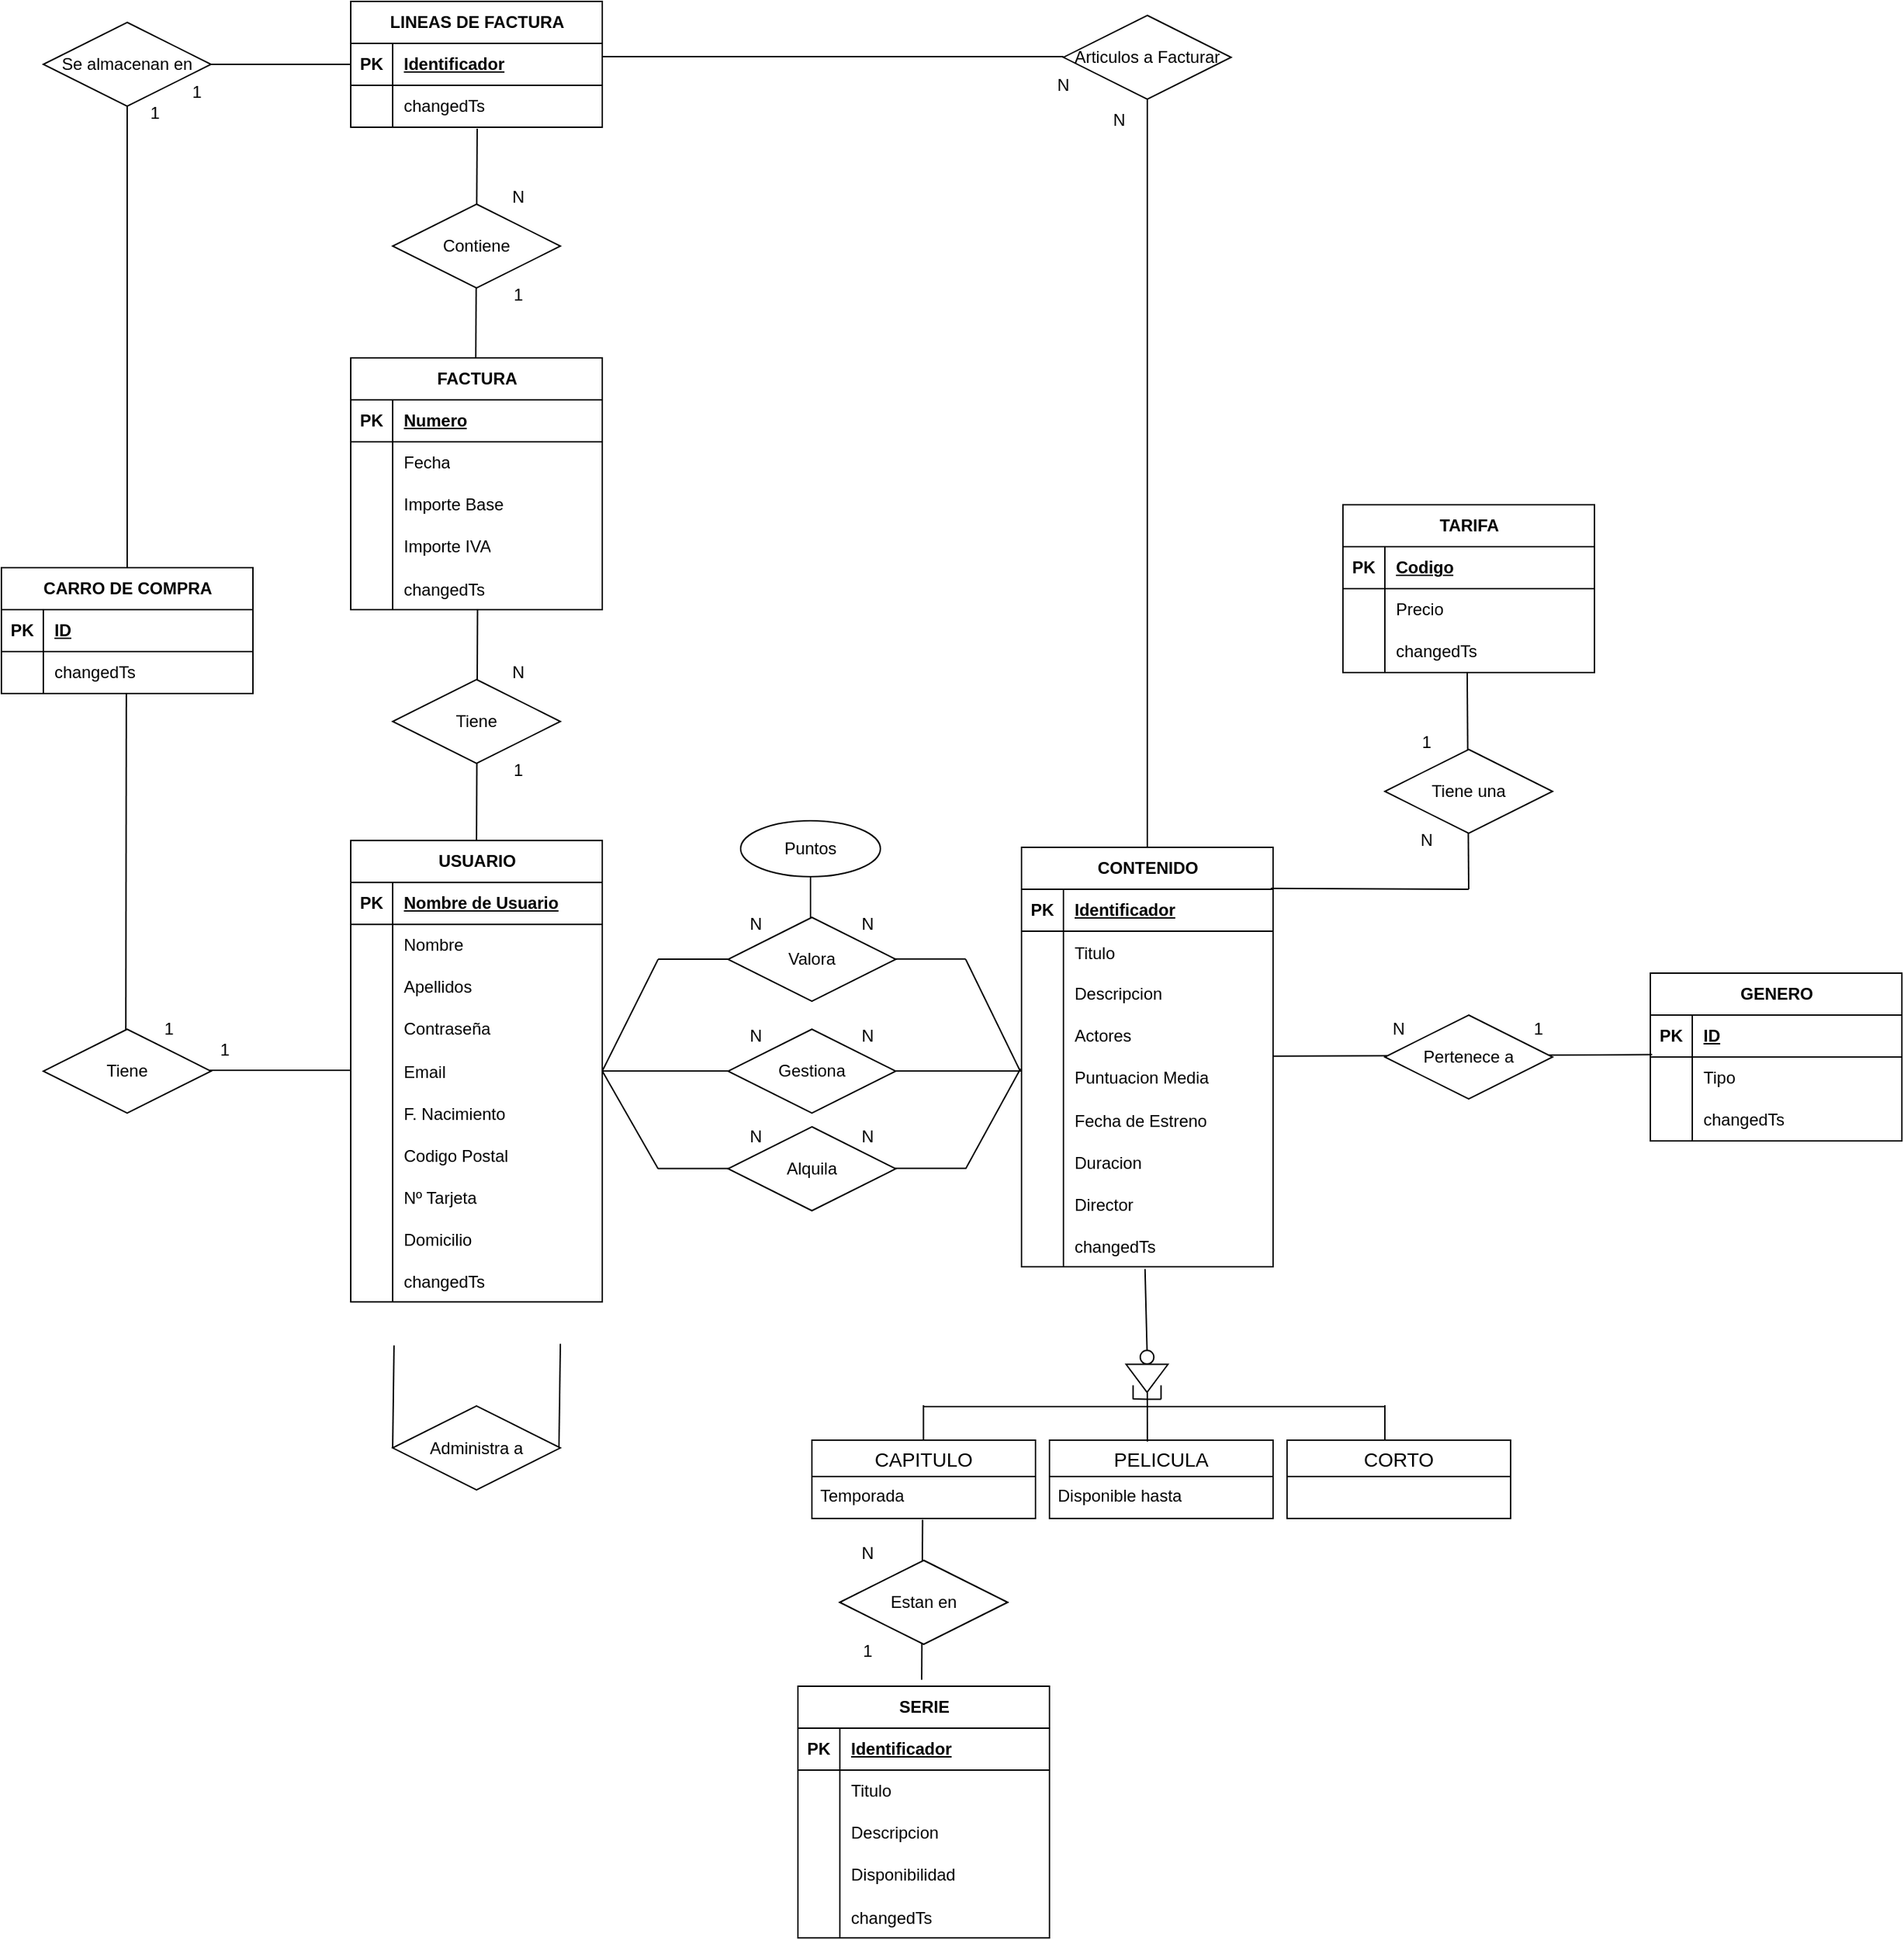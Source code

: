 <mxfile version="24.4.0" type="device">
  <diagram name="Página-1" id="mkqZ174D0ROey95kUa9w">
    <mxGraphModel dx="166" dy="745" grid="1" gridSize="10" guides="1" tooltips="1" connect="1" arrows="1" fold="1" page="1" pageScale="1" pageWidth="1200" pageHeight="1600" math="0" shadow="0">
      <root>
        <mxCell id="0" />
        <mxCell id="1" parent="0" />
        <mxCell id="hRtxbeRBE8XIEJZNxOez-8" value="SERIE" style="shape=table;startSize=30;container=1;collapsible=1;childLayout=tableLayout;fixedRows=1;rowLines=0;fontStyle=1;align=center;resizeLast=1;html=1;" parent="1" vertex="1">
          <mxGeometry x="1870" y="1400" width="180" height="180" as="geometry" />
        </mxCell>
        <mxCell id="hRtxbeRBE8XIEJZNxOez-9" value="" style="shape=tableRow;horizontal=0;startSize=0;swimlaneHead=0;swimlaneBody=0;fillColor=none;collapsible=0;dropTarget=0;points=[[0,0.5],[1,0.5]];portConstraint=eastwest;top=0;left=0;right=0;bottom=1;" parent="hRtxbeRBE8XIEJZNxOez-8" vertex="1">
          <mxGeometry y="30" width="180" height="30" as="geometry" />
        </mxCell>
        <mxCell id="hRtxbeRBE8XIEJZNxOez-10" value="PK" style="shape=partialRectangle;connectable=0;fillColor=none;top=0;left=0;bottom=0;right=0;fontStyle=1;overflow=hidden;whiteSpace=wrap;html=1;" parent="hRtxbeRBE8XIEJZNxOez-9" vertex="1">
          <mxGeometry width="30" height="30" as="geometry">
            <mxRectangle width="30" height="30" as="alternateBounds" />
          </mxGeometry>
        </mxCell>
        <mxCell id="hRtxbeRBE8XIEJZNxOez-11" value="Identificador" style="shape=partialRectangle;connectable=0;fillColor=none;top=0;left=0;bottom=0;right=0;align=left;spacingLeft=6;fontStyle=5;overflow=hidden;whiteSpace=wrap;html=1;" parent="hRtxbeRBE8XIEJZNxOez-9" vertex="1">
          <mxGeometry x="30" width="150" height="30" as="geometry">
            <mxRectangle width="150" height="30" as="alternateBounds" />
          </mxGeometry>
        </mxCell>
        <mxCell id="hRtxbeRBE8XIEJZNxOez-12" value="" style="shape=tableRow;horizontal=0;startSize=0;swimlaneHead=0;swimlaneBody=0;fillColor=none;collapsible=0;dropTarget=0;points=[[0,0.5],[1,0.5]];portConstraint=eastwest;top=0;left=0;right=0;bottom=0;" parent="hRtxbeRBE8XIEJZNxOez-8" vertex="1">
          <mxGeometry y="60" width="180" height="30" as="geometry" />
        </mxCell>
        <mxCell id="hRtxbeRBE8XIEJZNxOez-13" value="" style="shape=partialRectangle;connectable=0;fillColor=none;top=0;left=0;bottom=0;right=0;editable=1;overflow=hidden;whiteSpace=wrap;html=1;" parent="hRtxbeRBE8XIEJZNxOez-12" vertex="1">
          <mxGeometry width="30" height="30" as="geometry">
            <mxRectangle width="30" height="30" as="alternateBounds" />
          </mxGeometry>
        </mxCell>
        <mxCell id="hRtxbeRBE8XIEJZNxOez-14" value="Titulo" style="shape=partialRectangle;connectable=0;fillColor=none;top=0;left=0;bottom=0;right=0;align=left;spacingLeft=6;overflow=hidden;whiteSpace=wrap;html=1;" parent="hRtxbeRBE8XIEJZNxOez-12" vertex="1">
          <mxGeometry x="30" width="150" height="30" as="geometry">
            <mxRectangle width="150" height="30" as="alternateBounds" />
          </mxGeometry>
        </mxCell>
        <mxCell id="hRtxbeRBE8XIEJZNxOez-15" value="" style="shape=tableRow;horizontal=0;startSize=0;swimlaneHead=0;swimlaneBody=0;fillColor=none;collapsible=0;dropTarget=0;points=[[0,0.5],[1,0.5]];portConstraint=eastwest;top=0;left=0;right=0;bottom=0;" parent="hRtxbeRBE8XIEJZNxOez-8" vertex="1">
          <mxGeometry y="90" width="180" height="30" as="geometry" />
        </mxCell>
        <mxCell id="hRtxbeRBE8XIEJZNxOez-16" value="" style="shape=partialRectangle;connectable=0;fillColor=none;top=0;left=0;bottom=0;right=0;editable=1;overflow=hidden;whiteSpace=wrap;html=1;" parent="hRtxbeRBE8XIEJZNxOez-15" vertex="1">
          <mxGeometry width="30" height="30" as="geometry">
            <mxRectangle width="30" height="30" as="alternateBounds" />
          </mxGeometry>
        </mxCell>
        <mxCell id="hRtxbeRBE8XIEJZNxOez-17" value="Descripcion" style="shape=partialRectangle;connectable=0;fillColor=none;top=0;left=0;bottom=0;right=0;align=left;spacingLeft=6;overflow=hidden;whiteSpace=wrap;html=1;" parent="hRtxbeRBE8XIEJZNxOez-15" vertex="1">
          <mxGeometry x="30" width="150" height="30" as="geometry">
            <mxRectangle width="150" height="30" as="alternateBounds" />
          </mxGeometry>
        </mxCell>
        <mxCell id="hRtxbeRBE8XIEJZNxOez-18" value="" style="shape=tableRow;horizontal=0;startSize=0;swimlaneHead=0;swimlaneBody=0;fillColor=none;collapsible=0;dropTarget=0;points=[[0,0.5],[1,0.5]];portConstraint=eastwest;top=0;left=0;right=0;bottom=0;" parent="hRtxbeRBE8XIEJZNxOez-8" vertex="1">
          <mxGeometry y="120" width="180" height="30" as="geometry" />
        </mxCell>
        <mxCell id="hRtxbeRBE8XIEJZNxOez-19" value="" style="shape=partialRectangle;connectable=0;fillColor=none;top=0;left=0;bottom=0;right=0;editable=1;overflow=hidden;whiteSpace=wrap;html=1;" parent="hRtxbeRBE8XIEJZNxOez-18" vertex="1">
          <mxGeometry width="30" height="30" as="geometry">
            <mxRectangle width="30" height="30" as="alternateBounds" />
          </mxGeometry>
        </mxCell>
        <mxCell id="hRtxbeRBE8XIEJZNxOez-20" value="Disponibilidad" style="shape=partialRectangle;connectable=0;fillColor=none;top=0;left=0;bottom=0;right=0;align=left;spacingLeft=6;overflow=hidden;whiteSpace=wrap;html=1;" parent="hRtxbeRBE8XIEJZNxOez-18" vertex="1">
          <mxGeometry x="30" width="150" height="30" as="geometry">
            <mxRectangle width="150" height="30" as="alternateBounds" />
          </mxGeometry>
        </mxCell>
        <mxCell id="hRtxbeRBE8XIEJZNxOez-88" value="" style="shape=tableRow;horizontal=0;startSize=0;swimlaneHead=0;swimlaneBody=0;fillColor=none;collapsible=0;dropTarget=0;points=[[0,0.5],[1,0.5]];portConstraint=eastwest;top=0;left=0;right=0;bottom=0;" parent="hRtxbeRBE8XIEJZNxOez-8" vertex="1">
          <mxGeometry y="150" width="180" height="30" as="geometry" />
        </mxCell>
        <mxCell id="hRtxbeRBE8XIEJZNxOez-89" value="" style="shape=partialRectangle;connectable=0;fillColor=none;top=0;left=0;bottom=0;right=0;editable=1;overflow=hidden;" parent="hRtxbeRBE8XIEJZNxOez-88" vertex="1">
          <mxGeometry width="30" height="30" as="geometry">
            <mxRectangle width="30" height="30" as="alternateBounds" />
          </mxGeometry>
        </mxCell>
        <mxCell id="hRtxbeRBE8XIEJZNxOez-90" value="changedTs" style="shape=partialRectangle;connectable=0;fillColor=none;top=0;left=0;bottom=0;right=0;align=left;spacingLeft=6;overflow=hidden;" parent="hRtxbeRBE8XIEJZNxOez-88" vertex="1">
          <mxGeometry x="30" width="150" height="30" as="geometry">
            <mxRectangle width="150" height="30" as="alternateBounds" />
          </mxGeometry>
        </mxCell>
        <mxCell id="hRtxbeRBE8XIEJZNxOez-34" value="CONTENIDO" style="shape=table;startSize=30;container=1;collapsible=1;childLayout=tableLayout;fixedRows=1;rowLines=0;fontStyle=1;align=center;resizeLast=1;html=1;" parent="1" vertex="1">
          <mxGeometry x="2030" y="800" width="180" height="300" as="geometry" />
        </mxCell>
        <mxCell id="hRtxbeRBE8XIEJZNxOez-35" value="" style="shape=tableRow;horizontal=0;startSize=0;swimlaneHead=0;swimlaneBody=0;fillColor=none;collapsible=0;dropTarget=0;points=[[0,0.5],[1,0.5]];portConstraint=eastwest;top=0;left=0;right=0;bottom=1;" parent="hRtxbeRBE8XIEJZNxOez-34" vertex="1">
          <mxGeometry y="30" width="180" height="30" as="geometry" />
        </mxCell>
        <mxCell id="hRtxbeRBE8XIEJZNxOez-36" value="PK" style="shape=partialRectangle;connectable=0;fillColor=none;top=0;left=0;bottom=0;right=0;fontStyle=1;overflow=hidden;whiteSpace=wrap;html=1;" parent="hRtxbeRBE8XIEJZNxOez-35" vertex="1">
          <mxGeometry width="30" height="30" as="geometry">
            <mxRectangle width="30" height="30" as="alternateBounds" />
          </mxGeometry>
        </mxCell>
        <mxCell id="hRtxbeRBE8XIEJZNxOez-37" value="Identificador" style="shape=partialRectangle;connectable=0;fillColor=none;top=0;left=0;bottom=0;right=0;align=left;spacingLeft=6;fontStyle=5;overflow=hidden;whiteSpace=wrap;html=1;" parent="hRtxbeRBE8XIEJZNxOez-35" vertex="1">
          <mxGeometry x="30" width="150" height="30" as="geometry">
            <mxRectangle width="150" height="30" as="alternateBounds" />
          </mxGeometry>
        </mxCell>
        <mxCell id="hRtxbeRBE8XIEJZNxOez-126" value="" style="shape=tableRow;horizontal=0;startSize=0;swimlaneHead=0;swimlaneBody=0;fillColor=none;collapsible=0;dropTarget=0;points=[[0,0.5],[1,0.5]];portConstraint=eastwest;top=0;left=0;right=0;bottom=0;" parent="hRtxbeRBE8XIEJZNxOez-34" vertex="1">
          <mxGeometry y="60" width="180" height="30" as="geometry" />
        </mxCell>
        <mxCell id="hRtxbeRBE8XIEJZNxOez-127" value="" style="shape=partialRectangle;connectable=0;fillColor=none;top=0;left=0;bottom=0;right=0;editable=1;overflow=hidden;" parent="hRtxbeRBE8XIEJZNxOez-126" vertex="1">
          <mxGeometry width="30" height="30" as="geometry">
            <mxRectangle width="30" height="30" as="alternateBounds" />
          </mxGeometry>
        </mxCell>
        <mxCell id="hRtxbeRBE8XIEJZNxOez-128" value="Titulo" style="shape=partialRectangle;connectable=0;fillColor=none;top=0;left=0;bottom=0;right=0;align=left;spacingLeft=6;overflow=hidden;" parent="hRtxbeRBE8XIEJZNxOez-126" vertex="1">
          <mxGeometry x="30" width="150" height="30" as="geometry">
            <mxRectangle width="150" height="30" as="alternateBounds" />
          </mxGeometry>
        </mxCell>
        <mxCell id="hRtxbeRBE8XIEJZNxOez-38" value="" style="shape=tableRow;horizontal=0;startSize=0;swimlaneHead=0;swimlaneBody=0;fillColor=none;collapsible=0;dropTarget=0;points=[[0,0.5],[1,0.5]];portConstraint=eastwest;top=0;left=0;right=0;bottom=0;" parent="hRtxbeRBE8XIEJZNxOez-34" vertex="1">
          <mxGeometry y="90" width="180" height="30" as="geometry" />
        </mxCell>
        <mxCell id="hRtxbeRBE8XIEJZNxOez-39" value="" style="shape=partialRectangle;connectable=0;fillColor=none;top=0;left=0;bottom=0;right=0;editable=1;overflow=hidden;whiteSpace=wrap;html=1;" parent="hRtxbeRBE8XIEJZNxOez-38" vertex="1">
          <mxGeometry width="30" height="30" as="geometry">
            <mxRectangle width="30" height="30" as="alternateBounds" />
          </mxGeometry>
        </mxCell>
        <mxCell id="hRtxbeRBE8XIEJZNxOez-40" value="Descripcion" style="shape=partialRectangle;connectable=0;fillColor=none;top=0;left=0;bottom=0;right=0;align=left;spacingLeft=6;overflow=hidden;whiteSpace=wrap;html=1;" parent="hRtxbeRBE8XIEJZNxOez-38" vertex="1">
          <mxGeometry x="30" width="150" height="30" as="geometry">
            <mxRectangle width="150" height="30" as="alternateBounds" />
          </mxGeometry>
        </mxCell>
        <mxCell id="hRtxbeRBE8XIEJZNxOez-41" value="" style="shape=tableRow;horizontal=0;startSize=0;swimlaneHead=0;swimlaneBody=0;fillColor=none;collapsible=0;dropTarget=0;points=[[0,0.5],[1,0.5]];portConstraint=eastwest;top=0;left=0;right=0;bottom=0;" parent="hRtxbeRBE8XIEJZNxOez-34" vertex="1">
          <mxGeometry y="120" width="180" height="30" as="geometry" />
        </mxCell>
        <mxCell id="hRtxbeRBE8XIEJZNxOez-42" value="" style="shape=partialRectangle;connectable=0;fillColor=none;top=0;left=0;bottom=0;right=0;editable=1;overflow=hidden;whiteSpace=wrap;html=1;" parent="hRtxbeRBE8XIEJZNxOez-41" vertex="1">
          <mxGeometry width="30" height="30" as="geometry">
            <mxRectangle width="30" height="30" as="alternateBounds" />
          </mxGeometry>
        </mxCell>
        <mxCell id="hRtxbeRBE8XIEJZNxOez-43" value="Actores" style="shape=partialRectangle;connectable=0;fillColor=none;top=0;left=0;bottom=0;right=0;align=left;spacingLeft=6;overflow=hidden;whiteSpace=wrap;html=1;" parent="hRtxbeRBE8XIEJZNxOez-41" vertex="1">
          <mxGeometry x="30" width="150" height="30" as="geometry">
            <mxRectangle width="150" height="30" as="alternateBounds" />
          </mxGeometry>
        </mxCell>
        <mxCell id="hRtxbeRBE8XIEJZNxOez-44" value="" style="shape=tableRow;horizontal=0;startSize=0;swimlaneHead=0;swimlaneBody=0;fillColor=none;collapsible=0;dropTarget=0;points=[[0,0.5],[1,0.5]];portConstraint=eastwest;top=0;left=0;right=0;bottom=0;" parent="hRtxbeRBE8XIEJZNxOez-34" vertex="1">
          <mxGeometry y="150" width="180" height="30" as="geometry" />
        </mxCell>
        <mxCell id="hRtxbeRBE8XIEJZNxOez-45" value="" style="shape=partialRectangle;connectable=0;fillColor=none;top=0;left=0;bottom=0;right=0;editable=1;overflow=hidden;whiteSpace=wrap;html=1;" parent="hRtxbeRBE8XIEJZNxOez-44" vertex="1">
          <mxGeometry width="30" height="30" as="geometry">
            <mxRectangle width="30" height="30" as="alternateBounds" />
          </mxGeometry>
        </mxCell>
        <mxCell id="hRtxbeRBE8XIEJZNxOez-46" value="Puntuacion Media" style="shape=partialRectangle;connectable=0;fillColor=none;top=0;left=0;bottom=0;right=0;align=left;spacingLeft=6;overflow=hidden;whiteSpace=wrap;html=1;" parent="hRtxbeRBE8XIEJZNxOez-44" vertex="1">
          <mxGeometry x="30" width="150" height="30" as="geometry">
            <mxRectangle width="150" height="30" as="alternateBounds" />
          </mxGeometry>
        </mxCell>
        <mxCell id="hRtxbeRBE8XIEJZNxOez-114" value="" style="shape=tableRow;horizontal=0;startSize=0;swimlaneHead=0;swimlaneBody=0;fillColor=none;collapsible=0;dropTarget=0;points=[[0,0.5],[1,0.5]];portConstraint=eastwest;top=0;left=0;right=0;bottom=0;" parent="hRtxbeRBE8XIEJZNxOez-34" vertex="1">
          <mxGeometry y="180" width="180" height="30" as="geometry" />
        </mxCell>
        <mxCell id="hRtxbeRBE8XIEJZNxOez-115" value="" style="shape=partialRectangle;connectable=0;fillColor=none;top=0;left=0;bottom=0;right=0;editable=1;overflow=hidden;" parent="hRtxbeRBE8XIEJZNxOez-114" vertex="1">
          <mxGeometry width="30" height="30" as="geometry">
            <mxRectangle width="30" height="30" as="alternateBounds" />
          </mxGeometry>
        </mxCell>
        <mxCell id="hRtxbeRBE8XIEJZNxOez-116" value="Fecha de Estreno" style="shape=partialRectangle;connectable=0;fillColor=none;top=0;left=0;bottom=0;right=0;align=left;spacingLeft=6;overflow=hidden;" parent="hRtxbeRBE8XIEJZNxOez-114" vertex="1">
          <mxGeometry x="30" width="150" height="30" as="geometry">
            <mxRectangle width="150" height="30" as="alternateBounds" />
          </mxGeometry>
        </mxCell>
        <mxCell id="hRtxbeRBE8XIEJZNxOez-117" value="" style="shape=tableRow;horizontal=0;startSize=0;swimlaneHead=0;swimlaneBody=0;fillColor=none;collapsible=0;dropTarget=0;points=[[0,0.5],[1,0.5]];portConstraint=eastwest;top=0;left=0;right=0;bottom=0;" parent="hRtxbeRBE8XIEJZNxOez-34" vertex="1">
          <mxGeometry y="210" width="180" height="30" as="geometry" />
        </mxCell>
        <mxCell id="hRtxbeRBE8XIEJZNxOez-118" value="" style="shape=partialRectangle;connectable=0;fillColor=none;top=0;left=0;bottom=0;right=0;editable=1;overflow=hidden;" parent="hRtxbeRBE8XIEJZNxOez-117" vertex="1">
          <mxGeometry width="30" height="30" as="geometry">
            <mxRectangle width="30" height="30" as="alternateBounds" />
          </mxGeometry>
        </mxCell>
        <mxCell id="hRtxbeRBE8XIEJZNxOez-119" value="Duracion" style="shape=partialRectangle;connectable=0;fillColor=none;top=0;left=0;bottom=0;right=0;align=left;spacingLeft=6;overflow=hidden;" parent="hRtxbeRBE8XIEJZNxOez-117" vertex="1">
          <mxGeometry x="30" width="150" height="30" as="geometry">
            <mxRectangle width="150" height="30" as="alternateBounds" />
          </mxGeometry>
        </mxCell>
        <mxCell id="hRtxbeRBE8XIEJZNxOez-120" value="" style="shape=tableRow;horizontal=0;startSize=0;swimlaneHead=0;swimlaneBody=0;fillColor=none;collapsible=0;dropTarget=0;points=[[0,0.5],[1,0.5]];portConstraint=eastwest;top=0;left=0;right=0;bottom=0;" parent="hRtxbeRBE8XIEJZNxOez-34" vertex="1">
          <mxGeometry y="240" width="180" height="30" as="geometry" />
        </mxCell>
        <mxCell id="hRtxbeRBE8XIEJZNxOez-121" value="" style="shape=partialRectangle;connectable=0;fillColor=none;top=0;left=0;bottom=0;right=0;editable=1;overflow=hidden;" parent="hRtxbeRBE8XIEJZNxOez-120" vertex="1">
          <mxGeometry width="30" height="30" as="geometry">
            <mxRectangle width="30" height="30" as="alternateBounds" />
          </mxGeometry>
        </mxCell>
        <mxCell id="hRtxbeRBE8XIEJZNxOez-122" value="Director" style="shape=partialRectangle;connectable=0;fillColor=none;top=0;left=0;bottom=0;right=0;align=left;spacingLeft=6;overflow=hidden;" parent="hRtxbeRBE8XIEJZNxOez-120" vertex="1">
          <mxGeometry x="30" width="150" height="30" as="geometry">
            <mxRectangle width="150" height="30" as="alternateBounds" />
          </mxGeometry>
        </mxCell>
        <mxCell id="hRtxbeRBE8XIEJZNxOez-123" value="" style="shape=tableRow;horizontal=0;startSize=0;swimlaneHead=0;swimlaneBody=0;fillColor=none;collapsible=0;dropTarget=0;points=[[0,0.5],[1,0.5]];portConstraint=eastwest;top=0;left=0;right=0;bottom=0;" parent="hRtxbeRBE8XIEJZNxOez-34" vertex="1">
          <mxGeometry y="270" width="180" height="30" as="geometry" />
        </mxCell>
        <mxCell id="hRtxbeRBE8XIEJZNxOez-124" value="" style="shape=partialRectangle;connectable=0;fillColor=none;top=0;left=0;bottom=0;right=0;editable=1;overflow=hidden;" parent="hRtxbeRBE8XIEJZNxOez-123" vertex="1">
          <mxGeometry width="30" height="30" as="geometry">
            <mxRectangle width="30" height="30" as="alternateBounds" />
          </mxGeometry>
        </mxCell>
        <mxCell id="hRtxbeRBE8XIEJZNxOez-125" value="changedTs" style="shape=partialRectangle;connectable=0;fillColor=none;top=0;left=0;bottom=0;right=0;align=left;spacingLeft=6;overflow=hidden;" parent="hRtxbeRBE8XIEJZNxOez-123" vertex="1">
          <mxGeometry x="30" width="150" height="30" as="geometry">
            <mxRectangle width="150" height="30" as="alternateBounds" />
          </mxGeometry>
        </mxCell>
        <mxCell id="hRtxbeRBE8XIEJZNxOez-47" value="GENERO" style="shape=table;startSize=30;container=1;collapsible=1;childLayout=tableLayout;fixedRows=1;rowLines=0;fontStyle=1;align=center;resizeLast=1;html=1;" parent="1" vertex="1">
          <mxGeometry x="2480" y="890" width="180" height="120" as="geometry" />
        </mxCell>
        <mxCell id="hRtxbeRBE8XIEJZNxOez-48" value="" style="shape=tableRow;horizontal=0;startSize=0;swimlaneHead=0;swimlaneBody=0;fillColor=none;collapsible=0;dropTarget=0;points=[[0,0.5],[1,0.5]];portConstraint=eastwest;top=0;left=0;right=0;bottom=1;" parent="hRtxbeRBE8XIEJZNxOez-47" vertex="1">
          <mxGeometry y="30" width="180" height="30" as="geometry" />
        </mxCell>
        <mxCell id="hRtxbeRBE8XIEJZNxOez-49" value="PK" style="shape=partialRectangle;connectable=0;fillColor=none;top=0;left=0;bottom=0;right=0;fontStyle=1;overflow=hidden;whiteSpace=wrap;html=1;" parent="hRtxbeRBE8XIEJZNxOez-48" vertex="1">
          <mxGeometry width="30" height="30" as="geometry">
            <mxRectangle width="30" height="30" as="alternateBounds" />
          </mxGeometry>
        </mxCell>
        <mxCell id="hRtxbeRBE8XIEJZNxOez-50" value="ID" style="shape=partialRectangle;connectable=0;fillColor=none;top=0;left=0;bottom=0;right=0;align=left;spacingLeft=6;fontStyle=5;overflow=hidden;whiteSpace=wrap;html=1;" parent="hRtxbeRBE8XIEJZNxOez-48" vertex="1">
          <mxGeometry x="30" width="150" height="30" as="geometry">
            <mxRectangle width="150" height="30" as="alternateBounds" />
          </mxGeometry>
        </mxCell>
        <mxCell id="hRtxbeRBE8XIEJZNxOez-51" value="" style="shape=tableRow;horizontal=0;startSize=0;swimlaneHead=0;swimlaneBody=0;fillColor=none;collapsible=0;dropTarget=0;points=[[0,0.5],[1,0.5]];portConstraint=eastwest;top=0;left=0;right=0;bottom=0;" parent="hRtxbeRBE8XIEJZNxOez-47" vertex="1">
          <mxGeometry y="60" width="180" height="30" as="geometry" />
        </mxCell>
        <mxCell id="hRtxbeRBE8XIEJZNxOez-52" value="" style="shape=partialRectangle;connectable=0;fillColor=none;top=0;left=0;bottom=0;right=0;editable=1;overflow=hidden;whiteSpace=wrap;html=1;" parent="hRtxbeRBE8XIEJZNxOez-51" vertex="1">
          <mxGeometry width="30" height="30" as="geometry">
            <mxRectangle width="30" height="30" as="alternateBounds" />
          </mxGeometry>
        </mxCell>
        <mxCell id="hRtxbeRBE8XIEJZNxOez-53" value="Tipo" style="shape=partialRectangle;connectable=0;fillColor=none;top=0;left=0;bottom=0;right=0;align=left;spacingLeft=6;overflow=hidden;whiteSpace=wrap;html=1;" parent="hRtxbeRBE8XIEJZNxOez-51" vertex="1">
          <mxGeometry x="30" width="150" height="30" as="geometry">
            <mxRectangle width="150" height="30" as="alternateBounds" />
          </mxGeometry>
        </mxCell>
        <mxCell id="hRtxbeRBE8XIEJZNxOez-54" value="" style="shape=tableRow;horizontal=0;startSize=0;swimlaneHead=0;swimlaneBody=0;fillColor=none;collapsible=0;dropTarget=0;points=[[0,0.5],[1,0.5]];portConstraint=eastwest;top=0;left=0;right=0;bottom=0;" parent="hRtxbeRBE8XIEJZNxOez-47" vertex="1">
          <mxGeometry y="90" width="180" height="30" as="geometry" />
        </mxCell>
        <mxCell id="hRtxbeRBE8XIEJZNxOez-55" value="" style="shape=partialRectangle;connectable=0;fillColor=none;top=0;left=0;bottom=0;right=0;editable=1;overflow=hidden;whiteSpace=wrap;html=1;" parent="hRtxbeRBE8XIEJZNxOez-54" vertex="1">
          <mxGeometry width="30" height="30" as="geometry">
            <mxRectangle width="30" height="30" as="alternateBounds" />
          </mxGeometry>
        </mxCell>
        <mxCell id="hRtxbeRBE8XIEJZNxOez-56" value="changedTs" style="shape=partialRectangle;connectable=0;fillColor=none;top=0;left=0;bottom=0;right=0;align=left;spacingLeft=6;overflow=hidden;whiteSpace=wrap;html=1;" parent="hRtxbeRBE8XIEJZNxOez-54" vertex="1">
          <mxGeometry x="30" width="150" height="30" as="geometry">
            <mxRectangle width="150" height="30" as="alternateBounds" />
          </mxGeometry>
        </mxCell>
        <mxCell id="hRtxbeRBE8XIEJZNxOez-60" value="FACTURA" style="shape=table;startSize=30;container=1;collapsible=1;childLayout=tableLayout;fixedRows=1;rowLines=0;fontStyle=1;align=center;resizeLast=1;html=1;" parent="1" vertex="1">
          <mxGeometry x="1550" y="450" width="180" height="180" as="geometry" />
        </mxCell>
        <mxCell id="hRtxbeRBE8XIEJZNxOez-61" value="" style="shape=tableRow;horizontal=0;startSize=0;swimlaneHead=0;swimlaneBody=0;fillColor=none;collapsible=0;dropTarget=0;points=[[0,0.5],[1,0.5]];portConstraint=eastwest;top=0;left=0;right=0;bottom=1;" parent="hRtxbeRBE8XIEJZNxOez-60" vertex="1">
          <mxGeometry y="30" width="180" height="30" as="geometry" />
        </mxCell>
        <mxCell id="hRtxbeRBE8XIEJZNxOez-62" value="PK" style="shape=partialRectangle;connectable=0;fillColor=none;top=0;left=0;bottom=0;right=0;fontStyle=1;overflow=hidden;whiteSpace=wrap;html=1;" parent="hRtxbeRBE8XIEJZNxOez-61" vertex="1">
          <mxGeometry width="30" height="30" as="geometry">
            <mxRectangle width="30" height="30" as="alternateBounds" />
          </mxGeometry>
        </mxCell>
        <mxCell id="hRtxbeRBE8XIEJZNxOez-63" value="Numero" style="shape=partialRectangle;connectable=0;fillColor=none;top=0;left=0;bottom=0;right=0;align=left;spacingLeft=6;fontStyle=5;overflow=hidden;whiteSpace=wrap;html=1;" parent="hRtxbeRBE8XIEJZNxOez-61" vertex="1">
          <mxGeometry x="30" width="150" height="30" as="geometry">
            <mxRectangle width="150" height="30" as="alternateBounds" />
          </mxGeometry>
        </mxCell>
        <mxCell id="hRtxbeRBE8XIEJZNxOez-64" value="" style="shape=tableRow;horizontal=0;startSize=0;swimlaneHead=0;swimlaneBody=0;fillColor=none;collapsible=0;dropTarget=0;points=[[0,0.5],[1,0.5]];portConstraint=eastwest;top=0;left=0;right=0;bottom=0;" parent="hRtxbeRBE8XIEJZNxOez-60" vertex="1">
          <mxGeometry y="60" width="180" height="30" as="geometry" />
        </mxCell>
        <mxCell id="hRtxbeRBE8XIEJZNxOez-65" value="" style="shape=partialRectangle;connectable=0;fillColor=none;top=0;left=0;bottom=0;right=0;editable=1;overflow=hidden;whiteSpace=wrap;html=1;" parent="hRtxbeRBE8XIEJZNxOez-64" vertex="1">
          <mxGeometry width="30" height="30" as="geometry">
            <mxRectangle width="30" height="30" as="alternateBounds" />
          </mxGeometry>
        </mxCell>
        <mxCell id="hRtxbeRBE8XIEJZNxOez-66" value="Fecha" style="shape=partialRectangle;connectable=0;fillColor=none;top=0;left=0;bottom=0;right=0;align=left;spacingLeft=6;overflow=hidden;whiteSpace=wrap;html=1;" parent="hRtxbeRBE8XIEJZNxOez-64" vertex="1">
          <mxGeometry x="30" width="150" height="30" as="geometry">
            <mxRectangle width="150" height="30" as="alternateBounds" />
          </mxGeometry>
        </mxCell>
        <mxCell id="hRtxbeRBE8XIEJZNxOez-67" value="" style="shape=tableRow;horizontal=0;startSize=0;swimlaneHead=0;swimlaneBody=0;fillColor=none;collapsible=0;dropTarget=0;points=[[0,0.5],[1,0.5]];portConstraint=eastwest;top=0;left=0;right=0;bottom=0;" parent="hRtxbeRBE8XIEJZNxOez-60" vertex="1">
          <mxGeometry y="90" width="180" height="30" as="geometry" />
        </mxCell>
        <mxCell id="hRtxbeRBE8XIEJZNxOez-68" value="" style="shape=partialRectangle;connectable=0;fillColor=none;top=0;left=0;bottom=0;right=0;editable=1;overflow=hidden;whiteSpace=wrap;html=1;" parent="hRtxbeRBE8XIEJZNxOez-67" vertex="1">
          <mxGeometry width="30" height="30" as="geometry">
            <mxRectangle width="30" height="30" as="alternateBounds" />
          </mxGeometry>
        </mxCell>
        <mxCell id="hRtxbeRBE8XIEJZNxOez-69" value="Importe Base" style="shape=partialRectangle;connectable=0;fillColor=none;top=0;left=0;bottom=0;right=0;align=left;spacingLeft=6;overflow=hidden;whiteSpace=wrap;html=1;" parent="hRtxbeRBE8XIEJZNxOez-67" vertex="1">
          <mxGeometry x="30" width="150" height="30" as="geometry">
            <mxRectangle width="150" height="30" as="alternateBounds" />
          </mxGeometry>
        </mxCell>
        <mxCell id="hRtxbeRBE8XIEJZNxOez-70" value="" style="shape=tableRow;horizontal=0;startSize=0;swimlaneHead=0;swimlaneBody=0;fillColor=none;collapsible=0;dropTarget=0;points=[[0,0.5],[1,0.5]];portConstraint=eastwest;top=0;left=0;right=0;bottom=0;" parent="hRtxbeRBE8XIEJZNxOez-60" vertex="1">
          <mxGeometry y="120" width="180" height="30" as="geometry" />
        </mxCell>
        <mxCell id="hRtxbeRBE8XIEJZNxOez-71" value="" style="shape=partialRectangle;connectable=0;fillColor=none;top=0;left=0;bottom=0;right=0;editable=1;overflow=hidden;whiteSpace=wrap;html=1;" parent="hRtxbeRBE8XIEJZNxOez-70" vertex="1">
          <mxGeometry width="30" height="30" as="geometry">
            <mxRectangle width="30" height="30" as="alternateBounds" />
          </mxGeometry>
        </mxCell>
        <mxCell id="hRtxbeRBE8XIEJZNxOez-72" value="Importe IVA" style="shape=partialRectangle;connectable=0;fillColor=none;top=0;left=0;bottom=0;right=0;align=left;spacingLeft=6;overflow=hidden;whiteSpace=wrap;html=1;" parent="hRtxbeRBE8XIEJZNxOez-70" vertex="1">
          <mxGeometry x="30" width="150" height="30" as="geometry">
            <mxRectangle width="150" height="30" as="alternateBounds" />
          </mxGeometry>
        </mxCell>
        <mxCell id="hRtxbeRBE8XIEJZNxOez-130" value="" style="shape=tableRow;horizontal=0;startSize=0;swimlaneHead=0;swimlaneBody=0;fillColor=none;collapsible=0;dropTarget=0;points=[[0,0.5],[1,0.5]];portConstraint=eastwest;top=0;left=0;right=0;bottom=0;" parent="hRtxbeRBE8XIEJZNxOez-60" vertex="1">
          <mxGeometry y="150" width="180" height="30" as="geometry" />
        </mxCell>
        <mxCell id="hRtxbeRBE8XIEJZNxOez-131" value="" style="shape=partialRectangle;connectable=0;fillColor=none;top=0;left=0;bottom=0;right=0;editable=1;overflow=hidden;" parent="hRtxbeRBE8XIEJZNxOez-130" vertex="1">
          <mxGeometry width="30" height="30" as="geometry">
            <mxRectangle width="30" height="30" as="alternateBounds" />
          </mxGeometry>
        </mxCell>
        <mxCell id="hRtxbeRBE8XIEJZNxOez-132" value="changedTs" style="shape=partialRectangle;connectable=0;fillColor=none;top=0;left=0;bottom=0;right=0;align=left;spacingLeft=6;overflow=hidden;" parent="hRtxbeRBE8XIEJZNxOez-130" vertex="1">
          <mxGeometry x="30" width="150" height="30" as="geometry">
            <mxRectangle width="150" height="30" as="alternateBounds" />
          </mxGeometry>
        </mxCell>
        <mxCell id="hRtxbeRBE8XIEJZNxOez-73" value="USUARIO" style="shape=table;startSize=30;container=1;collapsible=1;childLayout=tableLayout;fixedRows=1;rowLines=0;fontStyle=1;align=center;resizeLast=1;html=1;" parent="1" vertex="1">
          <mxGeometry x="1550" y="795.12" width="180" height="330" as="geometry" />
        </mxCell>
        <mxCell id="hRtxbeRBE8XIEJZNxOez-74" value="" style="shape=tableRow;horizontal=0;startSize=0;swimlaneHead=0;swimlaneBody=0;fillColor=none;collapsible=0;dropTarget=0;points=[[0,0.5],[1,0.5]];portConstraint=eastwest;top=0;left=0;right=0;bottom=1;" parent="hRtxbeRBE8XIEJZNxOez-73" vertex="1">
          <mxGeometry y="30" width="180" height="30" as="geometry" />
        </mxCell>
        <mxCell id="hRtxbeRBE8XIEJZNxOez-75" value="PK" style="shape=partialRectangle;connectable=0;fillColor=none;top=0;left=0;bottom=0;right=0;fontStyle=1;overflow=hidden;whiteSpace=wrap;html=1;" parent="hRtxbeRBE8XIEJZNxOez-74" vertex="1">
          <mxGeometry width="30" height="30" as="geometry">
            <mxRectangle width="30" height="30" as="alternateBounds" />
          </mxGeometry>
        </mxCell>
        <mxCell id="hRtxbeRBE8XIEJZNxOez-76" value="Nombre de Usuario" style="shape=partialRectangle;connectable=0;fillColor=none;top=0;left=0;bottom=0;right=0;align=left;spacingLeft=6;fontStyle=5;overflow=hidden;whiteSpace=wrap;html=1;" parent="hRtxbeRBE8XIEJZNxOez-74" vertex="1">
          <mxGeometry x="30" width="150" height="30" as="geometry">
            <mxRectangle width="150" height="30" as="alternateBounds" />
          </mxGeometry>
        </mxCell>
        <mxCell id="hRtxbeRBE8XIEJZNxOez-77" value="" style="shape=tableRow;horizontal=0;startSize=0;swimlaneHead=0;swimlaneBody=0;fillColor=none;collapsible=0;dropTarget=0;points=[[0,0.5],[1,0.5]];portConstraint=eastwest;top=0;left=0;right=0;bottom=0;" parent="hRtxbeRBE8XIEJZNxOez-73" vertex="1">
          <mxGeometry y="60" width="180" height="30" as="geometry" />
        </mxCell>
        <mxCell id="hRtxbeRBE8XIEJZNxOez-78" value="" style="shape=partialRectangle;connectable=0;fillColor=none;top=0;left=0;bottom=0;right=0;editable=1;overflow=hidden;whiteSpace=wrap;html=1;" parent="hRtxbeRBE8XIEJZNxOez-77" vertex="1">
          <mxGeometry width="30" height="30" as="geometry">
            <mxRectangle width="30" height="30" as="alternateBounds" />
          </mxGeometry>
        </mxCell>
        <mxCell id="hRtxbeRBE8XIEJZNxOez-79" value="Nombre" style="shape=partialRectangle;connectable=0;fillColor=none;top=0;left=0;bottom=0;right=0;align=left;spacingLeft=6;overflow=hidden;whiteSpace=wrap;html=1;" parent="hRtxbeRBE8XIEJZNxOez-77" vertex="1">
          <mxGeometry x="30" width="150" height="30" as="geometry">
            <mxRectangle width="150" height="30" as="alternateBounds" />
          </mxGeometry>
        </mxCell>
        <mxCell id="hRtxbeRBE8XIEJZNxOez-80" value="" style="shape=tableRow;horizontal=0;startSize=0;swimlaneHead=0;swimlaneBody=0;fillColor=none;collapsible=0;dropTarget=0;points=[[0,0.5],[1,0.5]];portConstraint=eastwest;top=0;left=0;right=0;bottom=0;" parent="hRtxbeRBE8XIEJZNxOez-73" vertex="1">
          <mxGeometry y="90" width="180" height="30" as="geometry" />
        </mxCell>
        <mxCell id="hRtxbeRBE8XIEJZNxOez-81" value="" style="shape=partialRectangle;connectable=0;fillColor=none;top=0;left=0;bottom=0;right=0;editable=1;overflow=hidden;whiteSpace=wrap;html=1;" parent="hRtxbeRBE8XIEJZNxOez-80" vertex="1">
          <mxGeometry width="30" height="30" as="geometry">
            <mxRectangle width="30" height="30" as="alternateBounds" />
          </mxGeometry>
        </mxCell>
        <mxCell id="hRtxbeRBE8XIEJZNxOez-82" value="Apellidos" style="shape=partialRectangle;connectable=0;fillColor=none;top=0;left=0;bottom=0;right=0;align=left;spacingLeft=6;overflow=hidden;whiteSpace=wrap;html=1;" parent="hRtxbeRBE8XIEJZNxOez-80" vertex="1">
          <mxGeometry x="30" width="150" height="30" as="geometry">
            <mxRectangle width="150" height="30" as="alternateBounds" />
          </mxGeometry>
        </mxCell>
        <mxCell id="hRtxbeRBE8XIEJZNxOez-83" value="" style="shape=tableRow;horizontal=0;startSize=0;swimlaneHead=0;swimlaneBody=0;fillColor=none;collapsible=0;dropTarget=0;points=[[0,0.5],[1,0.5]];portConstraint=eastwest;top=0;left=0;right=0;bottom=0;" parent="hRtxbeRBE8XIEJZNxOez-73" vertex="1">
          <mxGeometry y="120" width="180" height="30" as="geometry" />
        </mxCell>
        <mxCell id="hRtxbeRBE8XIEJZNxOez-84" value="" style="shape=partialRectangle;connectable=0;fillColor=none;top=0;left=0;bottom=0;right=0;editable=1;overflow=hidden;whiteSpace=wrap;html=1;" parent="hRtxbeRBE8XIEJZNxOez-83" vertex="1">
          <mxGeometry width="30" height="30" as="geometry">
            <mxRectangle width="30" height="30" as="alternateBounds" />
          </mxGeometry>
        </mxCell>
        <mxCell id="hRtxbeRBE8XIEJZNxOez-85" value="Contraseña" style="shape=partialRectangle;connectable=0;fillColor=none;top=0;left=0;bottom=0;right=0;align=left;spacingLeft=6;overflow=hidden;whiteSpace=wrap;html=1;" parent="hRtxbeRBE8XIEJZNxOez-83" vertex="1">
          <mxGeometry x="30" width="150" height="30" as="geometry">
            <mxRectangle width="150" height="30" as="alternateBounds" />
          </mxGeometry>
        </mxCell>
        <mxCell id="hRtxbeRBE8XIEJZNxOez-96" value="" style="shape=tableRow;horizontal=0;startSize=0;swimlaneHead=0;swimlaneBody=0;fillColor=none;collapsible=0;dropTarget=0;points=[[0,0.5],[1,0.5]];portConstraint=eastwest;top=0;left=0;right=0;bottom=0;" parent="hRtxbeRBE8XIEJZNxOez-73" vertex="1">
          <mxGeometry y="150" width="180" height="30" as="geometry" />
        </mxCell>
        <mxCell id="hRtxbeRBE8XIEJZNxOez-97" value="" style="shape=partialRectangle;connectable=0;fillColor=none;top=0;left=0;bottom=0;right=0;editable=1;overflow=hidden;" parent="hRtxbeRBE8XIEJZNxOez-96" vertex="1">
          <mxGeometry width="30" height="30" as="geometry">
            <mxRectangle width="30" height="30" as="alternateBounds" />
          </mxGeometry>
        </mxCell>
        <mxCell id="hRtxbeRBE8XIEJZNxOez-98" value="Email" style="shape=partialRectangle;connectable=0;fillColor=none;top=0;left=0;bottom=0;right=0;align=left;spacingLeft=6;overflow=hidden;" parent="hRtxbeRBE8XIEJZNxOez-96" vertex="1">
          <mxGeometry x="30" width="150" height="30" as="geometry">
            <mxRectangle width="150" height="30" as="alternateBounds" />
          </mxGeometry>
        </mxCell>
        <mxCell id="hRtxbeRBE8XIEJZNxOez-99" value="" style="shape=tableRow;horizontal=0;startSize=0;swimlaneHead=0;swimlaneBody=0;fillColor=none;collapsible=0;dropTarget=0;points=[[0,0.5],[1,0.5]];portConstraint=eastwest;top=0;left=0;right=0;bottom=0;" parent="hRtxbeRBE8XIEJZNxOez-73" vertex="1">
          <mxGeometry y="180" width="180" height="30" as="geometry" />
        </mxCell>
        <mxCell id="hRtxbeRBE8XIEJZNxOez-100" value="" style="shape=partialRectangle;connectable=0;fillColor=none;top=0;left=0;bottom=0;right=0;editable=1;overflow=hidden;" parent="hRtxbeRBE8XIEJZNxOez-99" vertex="1">
          <mxGeometry width="30" height="30" as="geometry">
            <mxRectangle width="30" height="30" as="alternateBounds" />
          </mxGeometry>
        </mxCell>
        <mxCell id="hRtxbeRBE8XIEJZNxOez-101" value="F. Nacimiento" style="shape=partialRectangle;connectable=0;fillColor=none;top=0;left=0;bottom=0;right=0;align=left;spacingLeft=6;overflow=hidden;" parent="hRtxbeRBE8XIEJZNxOez-99" vertex="1">
          <mxGeometry x="30" width="150" height="30" as="geometry">
            <mxRectangle width="150" height="30" as="alternateBounds" />
          </mxGeometry>
        </mxCell>
        <mxCell id="hRtxbeRBE8XIEJZNxOez-102" value="" style="shape=tableRow;horizontal=0;startSize=0;swimlaneHead=0;swimlaneBody=0;fillColor=none;collapsible=0;dropTarget=0;points=[[0,0.5],[1,0.5]];portConstraint=eastwest;top=0;left=0;right=0;bottom=0;" parent="hRtxbeRBE8XIEJZNxOez-73" vertex="1">
          <mxGeometry y="210" width="180" height="30" as="geometry" />
        </mxCell>
        <mxCell id="hRtxbeRBE8XIEJZNxOez-103" value="" style="shape=partialRectangle;connectable=0;fillColor=none;top=0;left=0;bottom=0;right=0;editable=1;overflow=hidden;" parent="hRtxbeRBE8XIEJZNxOez-102" vertex="1">
          <mxGeometry width="30" height="30" as="geometry">
            <mxRectangle width="30" height="30" as="alternateBounds" />
          </mxGeometry>
        </mxCell>
        <mxCell id="hRtxbeRBE8XIEJZNxOez-104" value="Codigo Postal" style="shape=partialRectangle;connectable=0;fillColor=none;top=0;left=0;bottom=0;right=0;align=left;spacingLeft=6;overflow=hidden;" parent="hRtxbeRBE8XIEJZNxOez-102" vertex="1">
          <mxGeometry x="30" width="150" height="30" as="geometry">
            <mxRectangle width="150" height="30" as="alternateBounds" />
          </mxGeometry>
        </mxCell>
        <mxCell id="hRtxbeRBE8XIEJZNxOez-105" value="" style="shape=tableRow;horizontal=0;startSize=0;swimlaneHead=0;swimlaneBody=0;fillColor=none;collapsible=0;dropTarget=0;points=[[0,0.5],[1,0.5]];portConstraint=eastwest;top=0;left=0;right=0;bottom=0;" parent="hRtxbeRBE8XIEJZNxOez-73" vertex="1">
          <mxGeometry y="240" width="180" height="30" as="geometry" />
        </mxCell>
        <mxCell id="hRtxbeRBE8XIEJZNxOez-106" value="" style="shape=partialRectangle;connectable=0;fillColor=none;top=0;left=0;bottom=0;right=0;editable=1;overflow=hidden;" parent="hRtxbeRBE8XIEJZNxOez-105" vertex="1">
          <mxGeometry width="30" height="30" as="geometry">
            <mxRectangle width="30" height="30" as="alternateBounds" />
          </mxGeometry>
        </mxCell>
        <mxCell id="hRtxbeRBE8XIEJZNxOez-107" value="Nº Tarjeta" style="shape=partialRectangle;connectable=0;fillColor=none;top=0;left=0;bottom=0;right=0;align=left;spacingLeft=6;overflow=hidden;" parent="hRtxbeRBE8XIEJZNxOez-105" vertex="1">
          <mxGeometry x="30" width="150" height="30" as="geometry">
            <mxRectangle width="150" height="30" as="alternateBounds" />
          </mxGeometry>
        </mxCell>
        <mxCell id="hRtxbeRBE8XIEJZNxOez-108" value="" style="shape=tableRow;horizontal=0;startSize=0;swimlaneHead=0;swimlaneBody=0;fillColor=none;collapsible=0;dropTarget=0;points=[[0,0.5],[1,0.5]];portConstraint=eastwest;top=0;left=0;right=0;bottom=0;" parent="hRtxbeRBE8XIEJZNxOez-73" vertex="1">
          <mxGeometry y="270" width="180" height="30" as="geometry" />
        </mxCell>
        <mxCell id="hRtxbeRBE8XIEJZNxOez-109" value="" style="shape=partialRectangle;connectable=0;fillColor=none;top=0;left=0;bottom=0;right=0;editable=1;overflow=hidden;" parent="hRtxbeRBE8XIEJZNxOez-108" vertex="1">
          <mxGeometry width="30" height="30" as="geometry">
            <mxRectangle width="30" height="30" as="alternateBounds" />
          </mxGeometry>
        </mxCell>
        <mxCell id="hRtxbeRBE8XIEJZNxOez-110" value="Domicilio" style="shape=partialRectangle;connectable=0;fillColor=none;top=0;left=0;bottom=0;right=0;align=left;spacingLeft=6;overflow=hidden;" parent="hRtxbeRBE8XIEJZNxOez-108" vertex="1">
          <mxGeometry x="30" width="150" height="30" as="geometry">
            <mxRectangle width="150" height="30" as="alternateBounds" />
          </mxGeometry>
        </mxCell>
        <mxCell id="hRtxbeRBE8XIEJZNxOez-111" value="" style="shape=tableRow;horizontal=0;startSize=0;swimlaneHead=0;swimlaneBody=0;fillColor=none;collapsible=0;dropTarget=0;points=[[0,0.5],[1,0.5]];portConstraint=eastwest;top=0;left=0;right=0;bottom=0;" parent="hRtxbeRBE8XIEJZNxOez-73" vertex="1">
          <mxGeometry y="300" width="180" height="30" as="geometry" />
        </mxCell>
        <mxCell id="hRtxbeRBE8XIEJZNxOez-112" value="" style="shape=partialRectangle;connectable=0;fillColor=none;top=0;left=0;bottom=0;right=0;editable=1;overflow=hidden;" parent="hRtxbeRBE8XIEJZNxOez-111" vertex="1">
          <mxGeometry width="30" height="30" as="geometry">
            <mxRectangle width="30" height="30" as="alternateBounds" />
          </mxGeometry>
        </mxCell>
        <mxCell id="hRtxbeRBE8XIEJZNxOez-113" value="changedTs" style="shape=partialRectangle;connectable=0;fillColor=none;top=0;left=0;bottom=0;right=0;align=left;spacingLeft=6;overflow=hidden;" parent="hRtxbeRBE8XIEJZNxOez-111" vertex="1">
          <mxGeometry x="30" width="150" height="30" as="geometry">
            <mxRectangle width="150" height="30" as="alternateBounds" />
          </mxGeometry>
        </mxCell>
        <mxCell id="hRtxbeRBE8XIEJZNxOez-136" value="TARIFA" style="shape=table;startSize=30;container=1;collapsible=1;childLayout=tableLayout;fixedRows=1;rowLines=0;fontStyle=1;align=center;resizeLast=1;html=1;" parent="1" vertex="1">
          <mxGeometry x="2260" y="555" width="180" height="120" as="geometry" />
        </mxCell>
        <mxCell id="hRtxbeRBE8XIEJZNxOez-137" value="" style="shape=tableRow;horizontal=0;startSize=0;swimlaneHead=0;swimlaneBody=0;fillColor=none;collapsible=0;dropTarget=0;points=[[0,0.5],[1,0.5]];portConstraint=eastwest;top=0;left=0;right=0;bottom=1;" parent="hRtxbeRBE8XIEJZNxOez-136" vertex="1">
          <mxGeometry y="30" width="180" height="30" as="geometry" />
        </mxCell>
        <mxCell id="hRtxbeRBE8XIEJZNxOez-138" value="PK" style="shape=partialRectangle;connectable=0;fillColor=none;top=0;left=0;bottom=0;right=0;fontStyle=1;overflow=hidden;whiteSpace=wrap;html=1;" parent="hRtxbeRBE8XIEJZNxOez-137" vertex="1">
          <mxGeometry width="30" height="30" as="geometry">
            <mxRectangle width="30" height="30" as="alternateBounds" />
          </mxGeometry>
        </mxCell>
        <mxCell id="hRtxbeRBE8XIEJZNxOez-139" value="Codigo" style="shape=partialRectangle;connectable=0;fillColor=none;top=0;left=0;bottom=0;right=0;align=left;spacingLeft=6;fontStyle=5;overflow=hidden;whiteSpace=wrap;html=1;" parent="hRtxbeRBE8XIEJZNxOez-137" vertex="1">
          <mxGeometry x="30" width="150" height="30" as="geometry">
            <mxRectangle width="150" height="30" as="alternateBounds" />
          </mxGeometry>
        </mxCell>
        <mxCell id="hRtxbeRBE8XIEJZNxOez-140" value="" style="shape=tableRow;horizontal=0;startSize=0;swimlaneHead=0;swimlaneBody=0;fillColor=none;collapsible=0;dropTarget=0;points=[[0,0.5],[1,0.5]];portConstraint=eastwest;top=0;left=0;right=0;bottom=0;" parent="hRtxbeRBE8XIEJZNxOez-136" vertex="1">
          <mxGeometry y="60" width="180" height="30" as="geometry" />
        </mxCell>
        <mxCell id="hRtxbeRBE8XIEJZNxOez-141" value="" style="shape=partialRectangle;connectable=0;fillColor=none;top=0;left=0;bottom=0;right=0;editable=1;overflow=hidden;whiteSpace=wrap;html=1;" parent="hRtxbeRBE8XIEJZNxOez-140" vertex="1">
          <mxGeometry width="30" height="30" as="geometry">
            <mxRectangle width="30" height="30" as="alternateBounds" />
          </mxGeometry>
        </mxCell>
        <mxCell id="hRtxbeRBE8XIEJZNxOez-142" value="Precio" style="shape=partialRectangle;connectable=0;fillColor=none;top=0;left=0;bottom=0;right=0;align=left;spacingLeft=6;overflow=hidden;whiteSpace=wrap;html=1;" parent="hRtxbeRBE8XIEJZNxOez-140" vertex="1">
          <mxGeometry x="30" width="150" height="30" as="geometry">
            <mxRectangle width="150" height="30" as="alternateBounds" />
          </mxGeometry>
        </mxCell>
        <mxCell id="hRtxbeRBE8XIEJZNxOez-143" value="" style="shape=tableRow;horizontal=0;startSize=0;swimlaneHead=0;swimlaneBody=0;fillColor=none;collapsible=0;dropTarget=0;points=[[0,0.5],[1,0.5]];portConstraint=eastwest;top=0;left=0;right=0;bottom=0;" parent="hRtxbeRBE8XIEJZNxOez-136" vertex="1">
          <mxGeometry y="90" width="180" height="30" as="geometry" />
        </mxCell>
        <mxCell id="hRtxbeRBE8XIEJZNxOez-144" value="" style="shape=partialRectangle;connectable=0;fillColor=none;top=0;left=0;bottom=0;right=0;editable=1;overflow=hidden;whiteSpace=wrap;html=1;" parent="hRtxbeRBE8XIEJZNxOez-143" vertex="1">
          <mxGeometry width="30" height="30" as="geometry">
            <mxRectangle width="30" height="30" as="alternateBounds" />
          </mxGeometry>
        </mxCell>
        <mxCell id="hRtxbeRBE8XIEJZNxOez-145" value="changedTs" style="shape=partialRectangle;connectable=0;fillColor=none;top=0;left=0;bottom=0;right=0;align=left;spacingLeft=6;overflow=hidden;whiteSpace=wrap;html=1;" parent="hRtxbeRBE8XIEJZNxOez-143" vertex="1">
          <mxGeometry x="30" width="150" height="30" as="geometry">
            <mxRectangle width="150" height="30" as="alternateBounds" />
          </mxGeometry>
        </mxCell>
        <mxCell id="hRtxbeRBE8XIEJZNxOez-156" value="CARRO DE COMPRA" style="shape=table;startSize=30;container=1;collapsible=1;childLayout=tableLayout;fixedRows=1;rowLines=0;fontStyle=1;align=center;resizeLast=1;html=1;" parent="1" vertex="1">
          <mxGeometry x="1300" y="600" width="180" height="90" as="geometry" />
        </mxCell>
        <mxCell id="hRtxbeRBE8XIEJZNxOez-157" value="" style="shape=tableRow;horizontal=0;startSize=0;swimlaneHead=0;swimlaneBody=0;fillColor=none;collapsible=0;dropTarget=0;points=[[0,0.5],[1,0.5]];portConstraint=eastwest;top=0;left=0;right=0;bottom=1;" parent="hRtxbeRBE8XIEJZNxOez-156" vertex="1">
          <mxGeometry y="30" width="180" height="30" as="geometry" />
        </mxCell>
        <mxCell id="hRtxbeRBE8XIEJZNxOez-158" value="PK" style="shape=partialRectangle;connectable=0;fillColor=none;top=0;left=0;bottom=0;right=0;fontStyle=1;overflow=hidden;whiteSpace=wrap;html=1;" parent="hRtxbeRBE8XIEJZNxOez-157" vertex="1">
          <mxGeometry width="30" height="30" as="geometry">
            <mxRectangle width="30" height="30" as="alternateBounds" />
          </mxGeometry>
        </mxCell>
        <mxCell id="hRtxbeRBE8XIEJZNxOez-159" value="ID" style="shape=partialRectangle;connectable=0;fillColor=none;top=0;left=0;bottom=0;right=0;align=left;spacingLeft=6;fontStyle=5;overflow=hidden;whiteSpace=wrap;html=1;" parent="hRtxbeRBE8XIEJZNxOez-157" vertex="1">
          <mxGeometry x="30" width="150" height="30" as="geometry">
            <mxRectangle width="150" height="30" as="alternateBounds" />
          </mxGeometry>
        </mxCell>
        <mxCell id="hRtxbeRBE8XIEJZNxOez-163" value="" style="shape=tableRow;horizontal=0;startSize=0;swimlaneHead=0;swimlaneBody=0;fillColor=none;collapsible=0;dropTarget=0;points=[[0,0.5],[1,0.5]];portConstraint=eastwest;top=0;left=0;right=0;bottom=0;" parent="hRtxbeRBE8XIEJZNxOez-156" vertex="1">
          <mxGeometry y="60" width="180" height="30" as="geometry" />
        </mxCell>
        <mxCell id="hRtxbeRBE8XIEJZNxOez-164" value="" style="shape=partialRectangle;connectable=0;fillColor=none;top=0;left=0;bottom=0;right=0;editable=1;overflow=hidden;whiteSpace=wrap;html=1;" parent="hRtxbeRBE8XIEJZNxOez-163" vertex="1">
          <mxGeometry width="30" height="30" as="geometry">
            <mxRectangle width="30" height="30" as="alternateBounds" />
          </mxGeometry>
        </mxCell>
        <mxCell id="hRtxbeRBE8XIEJZNxOez-165" value="changedTs" style="shape=partialRectangle;connectable=0;fillColor=none;top=0;left=0;bottom=0;right=0;align=left;spacingLeft=6;overflow=hidden;whiteSpace=wrap;html=1;" parent="hRtxbeRBE8XIEJZNxOez-163" vertex="1">
          <mxGeometry x="30" width="150" height="30" as="geometry">
            <mxRectangle width="150" height="30" as="alternateBounds" />
          </mxGeometry>
        </mxCell>
        <mxCell id="hRtxbeRBE8XIEJZNxOez-166" value="LINEAS DE FACTURA" style="shape=table;startSize=30;container=1;collapsible=1;childLayout=tableLayout;fixedRows=1;rowLines=0;fontStyle=1;align=center;resizeLast=1;html=1;" parent="1" vertex="1">
          <mxGeometry x="1550" y="195" width="180" height="90" as="geometry" />
        </mxCell>
        <mxCell id="hRtxbeRBE8XIEJZNxOez-167" value="" style="shape=tableRow;horizontal=0;startSize=0;swimlaneHead=0;swimlaneBody=0;fillColor=none;collapsible=0;dropTarget=0;points=[[0,0.5],[1,0.5]];portConstraint=eastwest;top=0;left=0;right=0;bottom=1;" parent="hRtxbeRBE8XIEJZNxOez-166" vertex="1">
          <mxGeometry y="30" width="180" height="30" as="geometry" />
        </mxCell>
        <mxCell id="hRtxbeRBE8XIEJZNxOez-168" value="PK" style="shape=partialRectangle;connectable=0;fillColor=none;top=0;left=0;bottom=0;right=0;fontStyle=1;overflow=hidden;whiteSpace=wrap;html=1;" parent="hRtxbeRBE8XIEJZNxOez-167" vertex="1">
          <mxGeometry width="30" height="30" as="geometry">
            <mxRectangle width="30" height="30" as="alternateBounds" />
          </mxGeometry>
        </mxCell>
        <mxCell id="hRtxbeRBE8XIEJZNxOez-169" value="Identificador" style="shape=partialRectangle;connectable=0;fillColor=none;top=0;left=0;bottom=0;right=0;align=left;spacingLeft=6;fontStyle=5;overflow=hidden;whiteSpace=wrap;html=1;" parent="hRtxbeRBE8XIEJZNxOez-167" vertex="1">
          <mxGeometry x="30" width="150" height="30" as="geometry">
            <mxRectangle width="150" height="30" as="alternateBounds" />
          </mxGeometry>
        </mxCell>
        <mxCell id="hRtxbeRBE8XIEJZNxOez-170" value="" style="shape=tableRow;horizontal=0;startSize=0;swimlaneHead=0;swimlaneBody=0;fillColor=none;collapsible=0;dropTarget=0;points=[[0,0.5],[1,0.5]];portConstraint=eastwest;top=0;left=0;right=0;bottom=0;" parent="hRtxbeRBE8XIEJZNxOez-166" vertex="1">
          <mxGeometry y="60" width="180" height="30" as="geometry" />
        </mxCell>
        <mxCell id="hRtxbeRBE8XIEJZNxOez-171" value="" style="shape=partialRectangle;connectable=0;fillColor=none;top=0;left=0;bottom=0;right=0;editable=1;overflow=hidden;whiteSpace=wrap;html=1;" parent="hRtxbeRBE8XIEJZNxOez-170" vertex="1">
          <mxGeometry width="30" height="30" as="geometry">
            <mxRectangle width="30" height="30" as="alternateBounds" />
          </mxGeometry>
        </mxCell>
        <mxCell id="hRtxbeRBE8XIEJZNxOez-172" value="changedTs" style="shape=partialRectangle;connectable=0;fillColor=none;top=0;left=0;bottom=0;right=0;align=left;spacingLeft=6;overflow=hidden;whiteSpace=wrap;html=1;" parent="hRtxbeRBE8XIEJZNxOez-170" vertex="1">
          <mxGeometry x="30" width="150" height="30" as="geometry">
            <mxRectangle width="150" height="30" as="alternateBounds" />
          </mxGeometry>
        </mxCell>
        <mxCell id="hRtxbeRBE8XIEJZNxOez-180" value="CAPITULO" style="swimlane;fontStyle=0;childLayout=stackLayout;horizontal=1;startSize=26;horizontalStack=0;resizeParent=1;resizeParentMax=0;resizeLast=0;collapsible=1;marginBottom=0;align=center;fontSize=14;" parent="1" vertex="1">
          <mxGeometry x="1880" y="1224" width="160" height="56" as="geometry" />
        </mxCell>
        <mxCell id="hRtxbeRBE8XIEJZNxOez-181" value="Temporada" style="text;strokeColor=none;fillColor=none;spacingLeft=4;spacingRight=4;overflow=hidden;rotatable=0;points=[[0,0.5],[1,0.5]];portConstraint=eastwest;fontSize=12;whiteSpace=wrap;html=1;" parent="hRtxbeRBE8XIEJZNxOez-180" vertex="1">
          <mxGeometry y="26" width="160" height="30" as="geometry" />
        </mxCell>
        <mxCell id="hRtxbeRBE8XIEJZNxOez-184" value="PELICULA" style="swimlane;fontStyle=0;childLayout=stackLayout;horizontal=1;startSize=26;horizontalStack=0;resizeParent=1;resizeParentMax=0;resizeLast=0;collapsible=1;marginBottom=0;align=center;fontSize=14;" parent="1" vertex="1">
          <mxGeometry x="2050" y="1224" width="160" height="56" as="geometry" />
        </mxCell>
        <mxCell id="hRtxbeRBE8XIEJZNxOez-185" value="Disponible hasta" style="text;strokeColor=none;fillColor=none;spacingLeft=4;spacingRight=4;overflow=hidden;rotatable=0;points=[[0,0.5],[1,0.5]];portConstraint=eastwest;fontSize=12;whiteSpace=wrap;html=1;" parent="hRtxbeRBE8XIEJZNxOez-184" vertex="1">
          <mxGeometry y="26" width="160" height="30" as="geometry" />
        </mxCell>
        <mxCell id="hRtxbeRBE8XIEJZNxOez-189" value="" style="triangle;whiteSpace=wrap;html=1;rotation=90;" parent="1" vertex="1">
          <mxGeometry x="2109.82" y="1164.76" width="20" height="30" as="geometry" />
        </mxCell>
        <mxCell id="hRtxbeRBE8XIEJZNxOez-190" value="" style="ellipse;whiteSpace=wrap;html=1;aspect=fixed;" parent="1" vertex="1">
          <mxGeometry x="2114.94" y="1159.76" width="9.76" height="9.76" as="geometry" />
        </mxCell>
        <mxCell id="hRtxbeRBE8XIEJZNxOez-191" value="" style="endArrow=none;html=1;rounded=0;" parent="1" edge="1">
          <mxGeometry width="50" height="50" relative="1" as="geometry">
            <mxPoint x="2129.82" y="1194.76" as="sourcePoint" />
            <mxPoint x="2129.82" y="1184.76" as="targetPoint" />
          </mxGeometry>
        </mxCell>
        <mxCell id="hRtxbeRBE8XIEJZNxOez-192" value="" style="endArrow=none;html=1;rounded=0;" parent="1" edge="1">
          <mxGeometry width="50" height="50" relative="1" as="geometry">
            <mxPoint x="2109.82" y="1194.52" as="sourcePoint" />
            <mxPoint x="2129.82" y="1194.52" as="targetPoint" />
            <Array as="points">
              <mxPoint x="2119.82" y="1194.76" />
              <mxPoint x="2129.82" y="1194.76" />
            </Array>
          </mxGeometry>
        </mxCell>
        <mxCell id="hRtxbeRBE8XIEJZNxOez-193" value="" style="endArrow=none;html=1;rounded=0;" parent="1" edge="1">
          <mxGeometry width="50" height="50" relative="1" as="geometry">
            <mxPoint x="2109.82" y="1184.76" as="sourcePoint" />
            <mxPoint x="2109.82" y="1194.76" as="targetPoint" />
            <Array as="points">
              <mxPoint x="2109.82" y="1194.76" />
            </Array>
          </mxGeometry>
        </mxCell>
        <mxCell id="hRtxbeRBE8XIEJZNxOez-197" value="" style="endArrow=none;html=1;rounded=0;entryX=0.491;entryY=1.055;entryDx=0;entryDy=0;entryPerimeter=0;exitX=0.5;exitY=0;exitDx=0;exitDy=0;" parent="1" source="hRtxbeRBE8XIEJZNxOez-190" target="hRtxbeRBE8XIEJZNxOez-123" edge="1">
          <mxGeometry width="50" height="50" relative="1" as="geometry">
            <mxPoint x="1850" y="1160" as="sourcePoint" />
            <mxPoint x="1900" y="1110" as="targetPoint" />
          </mxGeometry>
        </mxCell>
        <mxCell id="hRtxbeRBE8XIEJZNxOez-198" value="CORTO" style="swimlane;fontStyle=0;childLayout=stackLayout;horizontal=1;startSize=26;horizontalStack=0;resizeParent=1;resizeParentMax=0;resizeLast=0;collapsible=1;marginBottom=0;align=center;fontSize=14;" parent="1" vertex="1">
          <mxGeometry x="2220" y="1224" width="160" height="56" as="geometry" />
        </mxCell>
        <mxCell id="hRtxbeRBE8XIEJZNxOez-200" value="" style="endArrow=none;html=1;rounded=0;" parent="1" edge="1">
          <mxGeometry width="50" height="50" relative="1" as="geometry">
            <mxPoint x="1960" y="1200" as="sourcePoint" />
            <mxPoint x="2290" y="1200" as="targetPoint" />
          </mxGeometry>
        </mxCell>
        <mxCell id="hRtxbeRBE8XIEJZNxOez-201" value="" style="endArrow=none;html=1;rounded=0;exitX=0.438;exitY=0.017;exitDx=0;exitDy=0;exitPerimeter=0;" parent="1" source="hRtxbeRBE8XIEJZNxOez-184" edge="1">
          <mxGeometry width="50" height="50" relative="1" as="geometry">
            <mxPoint x="2000" y="1210" as="sourcePoint" />
            <mxPoint x="2120" y="1190" as="targetPoint" />
          </mxGeometry>
        </mxCell>
        <mxCell id="hRtxbeRBE8XIEJZNxOez-202" value="" style="endArrow=none;html=1;rounded=0;exitX=0.438;exitY=0.017;exitDx=0;exitDy=0;exitPerimeter=0;" parent="1" edge="1">
          <mxGeometry width="50" height="50" relative="1" as="geometry">
            <mxPoint x="1959.8" y="1224" as="sourcePoint" />
            <mxPoint x="1959.8" y="1199" as="targetPoint" />
          </mxGeometry>
        </mxCell>
        <mxCell id="hRtxbeRBE8XIEJZNxOez-203" value="" style="endArrow=none;html=1;rounded=0;exitX=0.438;exitY=0.017;exitDx=0;exitDy=0;exitPerimeter=0;" parent="1" edge="1">
          <mxGeometry width="50" height="50" relative="1" as="geometry">
            <mxPoint x="2290" y="1224" as="sourcePoint" />
            <mxPoint x="2290" y="1199" as="targetPoint" />
          </mxGeometry>
        </mxCell>
        <mxCell id="hRtxbeRBE8XIEJZNxOez-206" value="" style="endArrow=none;html=1;rounded=0;entryX=0.495;entryY=1.03;entryDx=0;entryDy=0;entryPerimeter=0;exitX=0.492;exitY=-0.026;exitDx=0;exitDy=0;exitPerimeter=0;" parent="1" source="hRtxbeRBE8XIEJZNxOez-8" target="hRtxbeRBE8XIEJZNxOez-181" edge="1">
          <mxGeometry width="50" height="50" relative="1" as="geometry">
            <mxPoint x="1930" y="1360" as="sourcePoint" />
            <mxPoint x="1980" y="1310" as="targetPoint" />
          </mxGeometry>
        </mxCell>
        <mxCell id="hRtxbeRBE8XIEJZNxOez-205" value="Estan en" style="shape=rhombus;perimeter=rhombusPerimeter;whiteSpace=wrap;html=1;align=center;" parent="1" vertex="1">
          <mxGeometry x="1900" y="1310" width="120" height="60" as="geometry" />
        </mxCell>
        <mxCell id="hRtxbeRBE8XIEJZNxOez-207" value="Estan en" style="shape=rhombus;perimeter=rhombusPerimeter;whiteSpace=wrap;html=1;align=center;" parent="1" vertex="1">
          <mxGeometry x="1900" y="1310" width="120" height="60" as="geometry" />
        </mxCell>
        <mxCell id="hRtxbeRBE8XIEJZNxOez-209" value="" style="endArrow=none;html=1;rounded=0;entryX=0.007;entryY=0.943;entryDx=0;entryDy=0;entryPerimeter=0;" parent="1" target="hRtxbeRBE8XIEJZNxOez-48" edge="1">
          <mxGeometry width="50" height="50" relative="1" as="geometry">
            <mxPoint x="2210" y="949.41" as="sourcePoint" />
            <mxPoint x="2540" y="949.41" as="targetPoint" />
          </mxGeometry>
        </mxCell>
        <mxCell id="hRtxbeRBE8XIEJZNxOez-208" value="Pertenece a " style="shape=rhombus;perimeter=rhombusPerimeter;whiteSpace=wrap;html=1;align=center;" parent="1" vertex="1">
          <mxGeometry x="2290" y="920" width="120" height="60" as="geometry" />
        </mxCell>
        <mxCell id="hRtxbeRBE8XIEJZNxOez-211" value="" style="endArrow=none;html=1;rounded=0;exitX=0.991;exitY=0.098;exitDx=0;exitDy=0;exitPerimeter=0;" parent="1" source="hRtxbeRBE8XIEJZNxOez-34" edge="1">
          <mxGeometry width="50" height="50" relative="1" as="geometry">
            <mxPoint x="2280" y="880" as="sourcePoint" />
            <mxPoint x="2350" y="830" as="targetPoint" />
          </mxGeometry>
        </mxCell>
        <mxCell id="hRtxbeRBE8XIEJZNxOez-212" value="" style="endArrow=none;html=1;rounded=0;exitX=0.494;exitY=0.986;exitDx=0;exitDy=0;exitPerimeter=0;" parent="1" source="hRtxbeRBE8XIEJZNxOez-143" edge="1">
          <mxGeometry width="50" height="50" relative="1" as="geometry">
            <mxPoint x="2218" y="839" as="sourcePoint" />
            <mxPoint x="2350" y="830" as="targetPoint" />
          </mxGeometry>
        </mxCell>
        <mxCell id="hRtxbeRBE8XIEJZNxOez-210" value="Tiene una" style="shape=rhombus;perimeter=rhombusPerimeter;whiteSpace=wrap;html=1;align=center;" parent="1" vertex="1">
          <mxGeometry x="2290" y="730" width="120" height="60" as="geometry" />
        </mxCell>
        <mxCell id="hRtxbeRBE8XIEJZNxOez-216" value="" style="endArrow=none;html=1;rounded=0;" parent="1" edge="1">
          <mxGeometry width="50" height="50" relative="1" as="geometry">
            <mxPoint x="1730" y="960" as="sourcePoint" />
            <mxPoint x="2030" y="960" as="targetPoint" />
          </mxGeometry>
        </mxCell>
        <mxCell id="hRtxbeRBE8XIEJZNxOez-215" value="Gestiona" style="shape=rhombus;perimeter=rhombusPerimeter;whiteSpace=wrap;html=1;align=center;" parent="1" vertex="1">
          <mxGeometry x="1820" y="930.12" width="120" height="60" as="geometry" />
        </mxCell>
        <mxCell id="hRtxbeRBE8XIEJZNxOez-217" value="" style="endArrow=none;html=1;rounded=0;" parent="1" edge="1">
          <mxGeometry width="50" height="50" relative="1" as="geometry">
            <mxPoint x="1770" y="880" as="sourcePoint" />
            <mxPoint x="1990" y="879.83" as="targetPoint" />
          </mxGeometry>
        </mxCell>
        <mxCell id="hRtxbeRBE8XIEJZNxOez-214" value="Valora" style="shape=rhombus;perimeter=rhombusPerimeter;whiteSpace=wrap;html=1;align=center;" parent="1" vertex="1">
          <mxGeometry x="1820" y="850.12" width="120" height="60" as="geometry" />
        </mxCell>
        <mxCell id="hRtxbeRBE8XIEJZNxOez-218" value="" style="endArrow=none;html=1;rounded=0;" parent="1" edge="1">
          <mxGeometry width="50" height="50" relative="1" as="geometry">
            <mxPoint x="1770" y="1029.76" as="sourcePoint" />
            <mxPoint x="1990" y="1029.59" as="targetPoint" />
          </mxGeometry>
        </mxCell>
        <mxCell id="hRtxbeRBE8XIEJZNxOez-213" value="Alquila" style="shape=rhombus;perimeter=rhombusPerimeter;whiteSpace=wrap;html=1;align=center;" parent="1" vertex="1">
          <mxGeometry x="1820" y="999.88" width="120" height="60" as="geometry" />
        </mxCell>
        <mxCell id="hRtxbeRBE8XIEJZNxOez-219" value="" style="endArrow=none;html=1;rounded=0;exitX=-0.007;exitY=0.313;exitDx=0;exitDy=0;exitPerimeter=0;" parent="1" source="hRtxbeRBE8XIEJZNxOez-44" edge="1">
          <mxGeometry width="50" height="50" relative="1" as="geometry">
            <mxPoint x="1990" y="1030" as="sourcePoint" />
            <mxPoint x="1990" y="880" as="targetPoint" />
          </mxGeometry>
        </mxCell>
        <mxCell id="hRtxbeRBE8XIEJZNxOez-220" value="" style="endArrow=none;html=1;rounded=0;" parent="1" edge="1">
          <mxGeometry width="50" height="50" relative="1" as="geometry">
            <mxPoint x="1730" y="960" as="sourcePoint" />
            <mxPoint x="1770" y="880" as="targetPoint" />
          </mxGeometry>
        </mxCell>
        <mxCell id="hRtxbeRBE8XIEJZNxOez-221" value="" style="endArrow=none;html=1;rounded=0;" parent="1" edge="1">
          <mxGeometry width="50" height="50" relative="1" as="geometry">
            <mxPoint x="1730" y="960" as="sourcePoint" />
            <mxPoint x="1770" y="1030" as="targetPoint" />
          </mxGeometry>
        </mxCell>
        <mxCell id="hRtxbeRBE8XIEJZNxOez-223" value="" style="endArrow=none;html=1;rounded=0;exitX=-0.004;exitY=0.278;exitDx=0;exitDy=0;exitPerimeter=0;" parent="1" source="hRtxbeRBE8XIEJZNxOez-44" edge="1">
          <mxGeometry width="50" height="50" relative="1" as="geometry">
            <mxPoint x="1740" y="970" as="sourcePoint" />
            <mxPoint x="1990" y="1030" as="targetPoint" />
          </mxGeometry>
        </mxCell>
        <mxCell id="hRtxbeRBE8XIEJZNxOez-225" value="" style="endArrow=none;html=1;rounded=0;entryX=0.504;entryY=1.018;entryDx=0;entryDy=0;entryPerimeter=0;exitX=0.5;exitY=0;exitDx=0;exitDy=0;" parent="1" source="hRtxbeRBE8XIEJZNxOez-73" target="hRtxbeRBE8XIEJZNxOez-130" edge="1">
          <mxGeometry width="50" height="50" relative="1" as="geometry">
            <mxPoint x="1600" y="710" as="sourcePoint" />
            <mxPoint x="1650" y="660" as="targetPoint" />
          </mxGeometry>
        </mxCell>
        <mxCell id="hRtxbeRBE8XIEJZNxOez-224" value="Tiene" style="shape=rhombus;perimeter=rhombusPerimeter;whiteSpace=wrap;html=1;align=center;" parent="1" vertex="1">
          <mxGeometry x="1580" y="680" width="120" height="60" as="geometry" />
        </mxCell>
        <mxCell id="hRtxbeRBE8XIEJZNxOez-227" value="" style="endArrow=none;html=1;rounded=0;entryX=0.504;entryY=1.018;entryDx=0;entryDy=0;entryPerimeter=0;exitX=0.5;exitY=0;exitDx=0;exitDy=0;" parent="1" edge="1">
          <mxGeometry width="50" height="50" relative="1" as="geometry">
            <mxPoint x="1639.47" y="450" as="sourcePoint" />
            <mxPoint x="1640.47" y="286" as="targetPoint" />
          </mxGeometry>
        </mxCell>
        <mxCell id="hRtxbeRBE8XIEJZNxOez-226" value="Contiene" style="shape=rhombus;perimeter=rhombusPerimeter;whiteSpace=wrap;html=1;align=center;" parent="1" vertex="1">
          <mxGeometry x="1580" y="340" width="120" height="60" as="geometry" />
        </mxCell>
        <mxCell id="hRtxbeRBE8XIEJZNxOez-230" value="" style="endArrow=none;html=1;rounded=0;entryX=0.5;entryY=0.417;entryDx=0;entryDy=0;entryPerimeter=0;exitX=0.5;exitY=0;exitDx=0;exitDy=0;" parent="1" source="hRtxbeRBE8XIEJZNxOez-156" target="hRtxbeRBE8XIEJZNxOez-229" edge="1">
          <mxGeometry width="50" height="50" relative="1" as="geometry">
            <mxPoint x="1330" y="360" as="sourcePoint" />
            <mxPoint x="1380" y="310" as="targetPoint" />
          </mxGeometry>
        </mxCell>
        <mxCell id="hRtxbeRBE8XIEJZNxOez-231" value="" style="endArrow=none;html=1;rounded=0;exitX=0;exitY=0.5;exitDx=0;exitDy=0;" parent="1" source="hRtxbeRBE8XIEJZNxOez-167" edge="1">
          <mxGeometry width="50" height="50" relative="1" as="geometry">
            <mxPoint x="1400" y="610" as="sourcePoint" />
            <mxPoint x="1390" y="240" as="targetPoint" />
          </mxGeometry>
        </mxCell>
        <mxCell id="hRtxbeRBE8XIEJZNxOez-229" value="Se almacenan en" style="shape=rhombus;perimeter=rhombusPerimeter;whiteSpace=wrap;html=1;align=center;" parent="1" vertex="1">
          <mxGeometry x="1330" y="210" width="120" height="60" as="geometry" />
        </mxCell>
        <mxCell id="hRtxbeRBE8XIEJZNxOez-232" value="" style="endArrow=none;html=1;rounded=0;entryX=0.5;entryY=0.417;entryDx=0;entryDy=0;entryPerimeter=0;" parent="1" edge="1">
          <mxGeometry width="50" height="50" relative="1" as="geometry">
            <mxPoint x="1389" y="960" as="sourcePoint" />
            <mxPoint x="1389.41" y="690" as="targetPoint" />
          </mxGeometry>
        </mxCell>
        <mxCell id="hRtxbeRBE8XIEJZNxOez-233" value="" style="endArrow=none;html=1;rounded=0;exitX=0;exitY=0.5;exitDx=0;exitDy=0;" parent="1" edge="1">
          <mxGeometry width="50" height="50" relative="1" as="geometry">
            <mxPoint x="1550" y="959.53" as="sourcePoint" />
            <mxPoint x="1390" y="959.53" as="targetPoint" />
          </mxGeometry>
        </mxCell>
        <mxCell id="hRtxbeRBE8XIEJZNxOez-228" value="Tiene" style="shape=rhombus;perimeter=rhombusPerimeter;whiteSpace=wrap;html=1;align=center;" parent="1" vertex="1">
          <mxGeometry x="1330" y="930.12" width="120" height="60" as="geometry" />
        </mxCell>
        <mxCell id="hRtxbeRBE8XIEJZNxOez-234" value="N" style="text;html=1;align=center;verticalAlign=middle;whiteSpace=wrap;rounded=0;" parent="1" vertex="1">
          <mxGeometry x="2270" y="915" width="60" height="30" as="geometry" />
        </mxCell>
        <mxCell id="hRtxbeRBE8XIEJZNxOez-235" value="1" style="text;html=1;align=center;verticalAlign=middle;whiteSpace=wrap;rounded=0;" parent="1" vertex="1">
          <mxGeometry x="2370" y="915" width="60" height="30" as="geometry" />
        </mxCell>
        <mxCell id="hRtxbeRBE8XIEJZNxOez-236" value="N" style="text;html=1;align=center;verticalAlign=middle;whiteSpace=wrap;rounded=0;" parent="1" vertex="1">
          <mxGeometry x="2290" y="780" width="60" height="30" as="geometry" />
        </mxCell>
        <mxCell id="hRtxbeRBE8XIEJZNxOez-237" value="1" style="text;html=1;align=center;verticalAlign=middle;whiteSpace=wrap;rounded=0;" parent="1" vertex="1">
          <mxGeometry x="2290" y="710" width="60" height="30" as="geometry" />
        </mxCell>
        <mxCell id="hRtxbeRBE8XIEJZNxOez-238" value="1" style="text;html=1;align=center;verticalAlign=middle;whiteSpace=wrap;rounded=0;" parent="1" vertex="1">
          <mxGeometry x="1890" y="1360" width="60" height="30" as="geometry" />
        </mxCell>
        <mxCell id="hRtxbeRBE8XIEJZNxOez-239" value="N" style="text;html=1;align=center;verticalAlign=middle;whiteSpace=wrap;rounded=0;" parent="1" vertex="1">
          <mxGeometry x="1890" y="1290" width="60" height="30" as="geometry" />
        </mxCell>
        <mxCell id="hRtxbeRBE8XIEJZNxOez-240" value="1" style="text;html=1;align=center;verticalAlign=middle;whiteSpace=wrap;rounded=0;" parent="1" vertex="1">
          <mxGeometry x="1430" y="930.12" width="60" height="30" as="geometry" />
        </mxCell>
        <mxCell id="hRtxbeRBE8XIEJZNxOez-241" value="1" style="text;html=1;align=center;verticalAlign=middle;whiteSpace=wrap;rounded=0;" parent="1" vertex="1">
          <mxGeometry x="1390" y="915" width="60" height="30" as="geometry" />
        </mxCell>
        <mxCell id="hRtxbeRBE8XIEJZNxOez-242" value="1" style="text;html=1;align=center;verticalAlign=middle;whiteSpace=wrap;rounded=0;" parent="1" vertex="1">
          <mxGeometry x="1640" y="730" width="60" height="30" as="geometry" />
        </mxCell>
        <mxCell id="hRtxbeRBE8XIEJZNxOez-243" value="N" style="text;html=1;align=center;verticalAlign=middle;whiteSpace=wrap;rounded=0;" parent="1" vertex="1">
          <mxGeometry x="1640" y="660" width="60" height="30" as="geometry" />
        </mxCell>
        <mxCell id="hRtxbeRBE8XIEJZNxOez-244" value="N" style="text;html=1;align=center;verticalAlign=middle;whiteSpace=wrap;rounded=0;" parent="1" vertex="1">
          <mxGeometry x="1640" y="320" width="60" height="30" as="geometry" />
        </mxCell>
        <mxCell id="hRtxbeRBE8XIEJZNxOez-245" value="1" style="text;html=1;align=center;verticalAlign=middle;whiteSpace=wrap;rounded=0;" parent="1" vertex="1">
          <mxGeometry x="1640" y="390" width="60" height="30" as="geometry" />
        </mxCell>
        <mxCell id="hRtxbeRBE8XIEJZNxOez-246" value="Articulos a Facturar" style="shape=rhombus;perimeter=rhombusPerimeter;whiteSpace=wrap;html=1;align=center;" parent="1" vertex="1">
          <mxGeometry x="2060" y="205" width="120" height="60" as="geometry" />
        </mxCell>
        <mxCell id="hRtxbeRBE8XIEJZNxOez-247" value="" style="endArrow=none;html=1;rounded=0;exitX=1;exitY=0.5;exitDx=0;exitDy=0;entryX=0;entryY=0.5;entryDx=0;entryDy=0;" parent="1" edge="1">
          <mxGeometry relative="1" as="geometry">
            <mxPoint x="1730" y="234.5" as="sourcePoint" />
            <mxPoint x="2060" y="234.5" as="targetPoint" />
          </mxGeometry>
        </mxCell>
        <mxCell id="hRtxbeRBE8XIEJZNxOez-248" value="" style="endArrow=none;html=1;rounded=0;exitX=0.5;exitY=1;exitDx=0;exitDy=0;entryX=0.5;entryY=0;entryDx=0;entryDy=0;" parent="1" source="hRtxbeRBE8XIEJZNxOez-246" target="hRtxbeRBE8XIEJZNxOez-34" edge="1">
          <mxGeometry relative="1" as="geometry">
            <mxPoint x="2250" y="425" as="sourcePoint" />
            <mxPoint x="2120" y="790" as="targetPoint" />
          </mxGeometry>
        </mxCell>
        <mxCell id="hRtxbeRBE8XIEJZNxOez-249" value="N" style="text;html=1;align=center;verticalAlign=middle;whiteSpace=wrap;rounded=0;" parent="1" vertex="1">
          <mxGeometry x="2030" y="240" width="60" height="30" as="geometry" />
        </mxCell>
        <mxCell id="hRtxbeRBE8XIEJZNxOez-250" value="N" style="text;html=1;align=center;verticalAlign=middle;whiteSpace=wrap;rounded=0;" parent="1" vertex="1">
          <mxGeometry x="2069.82" y="265" width="60" height="30" as="geometry" />
        </mxCell>
        <mxCell id="hRtxbeRBE8XIEJZNxOez-251" value="N" style="text;html=1;align=center;verticalAlign=middle;whiteSpace=wrap;rounded=0;" parent="1" vertex="1">
          <mxGeometry x="1890" y="840" width="60" height="30" as="geometry" />
        </mxCell>
        <mxCell id="hRtxbeRBE8XIEJZNxOez-252" value="N" style="text;html=1;align=center;verticalAlign=middle;whiteSpace=wrap;rounded=0;" parent="1" vertex="1">
          <mxGeometry x="1890" y="920" width="60" height="30" as="geometry" />
        </mxCell>
        <mxCell id="hRtxbeRBE8XIEJZNxOez-253" value="N" style="text;html=1;align=center;verticalAlign=middle;whiteSpace=wrap;rounded=0;" parent="1" vertex="1">
          <mxGeometry x="1890" y="991.88" width="60" height="30" as="geometry" />
        </mxCell>
        <mxCell id="hRtxbeRBE8XIEJZNxOez-254" value="N" style="text;html=1;align=center;verticalAlign=middle;whiteSpace=wrap;rounded=0;" parent="1" vertex="1">
          <mxGeometry x="1810" y="840.06" width="60" height="30" as="geometry" />
        </mxCell>
        <mxCell id="hRtxbeRBE8XIEJZNxOez-255" value="N" style="text;html=1;align=center;verticalAlign=middle;whiteSpace=wrap;rounded=0;" parent="1" vertex="1">
          <mxGeometry x="1810" y="920.06" width="60" height="30" as="geometry" />
        </mxCell>
        <mxCell id="hRtxbeRBE8XIEJZNxOez-256" value="N" style="text;html=1;align=center;verticalAlign=middle;whiteSpace=wrap;rounded=0;" parent="1" vertex="1">
          <mxGeometry x="1810" y="991.94" width="60" height="30" as="geometry" />
        </mxCell>
        <mxCell id="hRtxbeRBE8XIEJZNxOez-257" value="1" style="text;html=1;align=center;verticalAlign=middle;whiteSpace=wrap;rounded=0;" parent="1" vertex="1">
          <mxGeometry x="1380" y="260" width="60" height="30" as="geometry" />
        </mxCell>
        <mxCell id="hRtxbeRBE8XIEJZNxOez-258" value="1" style="text;html=1;align=center;verticalAlign=middle;whiteSpace=wrap;rounded=0;" parent="1" vertex="1">
          <mxGeometry x="1410" y="245" width="60" height="30" as="geometry" />
        </mxCell>
        <mxCell id="hRtxbeRBE8XIEJZNxOez-259" value="Administra a" style="shape=rhombus;perimeter=rhombusPerimeter;whiteSpace=wrap;html=1;align=center;" parent="1" vertex="1">
          <mxGeometry x="1580" y="1199.52" width="120" height="60" as="geometry" />
        </mxCell>
        <mxCell id="hRtxbeRBE8XIEJZNxOez-260" value="" style="endArrow=none;html=1;rounded=0;entryX=0.172;entryY=1.039;entryDx=0;entryDy=0;entryPerimeter=0;exitX=0;exitY=0.5;exitDx=0;exitDy=0;" parent="1" source="hRtxbeRBE8XIEJZNxOez-259" edge="1">
          <mxGeometry width="50" height="50" relative="1" as="geometry">
            <mxPoint x="1570" y="1220" as="sourcePoint" />
            <mxPoint x="1580.96" y="1156.29" as="targetPoint" />
          </mxGeometry>
        </mxCell>
        <mxCell id="hRtxbeRBE8XIEJZNxOez-261" value="" style="endArrow=none;html=1;rounded=0;entryX=0.172;entryY=1.039;entryDx=0;entryDy=0;entryPerimeter=0;exitX=0;exitY=0.5;exitDx=0;exitDy=0;" parent="1" edge="1">
          <mxGeometry width="50" height="50" relative="1" as="geometry">
            <mxPoint x="1699" y="1229.12" as="sourcePoint" />
            <mxPoint x="1700" y="1155.12" as="targetPoint" />
          </mxGeometry>
        </mxCell>
        <mxCell id="hRtxbeRBE8XIEJZNxOez-421" value="Puntos" style="ellipse;whiteSpace=wrap;html=1;align=center;" parent="1" vertex="1">
          <mxGeometry x="1829" y="781" width="100" height="40" as="geometry" />
        </mxCell>
        <mxCell id="hRtxbeRBE8XIEJZNxOez-422" value="" style="endArrow=none;html=1;rounded=0;exitX=0.5;exitY=0;exitDx=0;exitDy=0;entryX=0.5;entryY=1;entryDx=0;entryDy=0;" parent="1" target="hRtxbeRBE8XIEJZNxOez-421" edge="1">
          <mxGeometry relative="1" as="geometry">
            <mxPoint x="1879" y="851" as="sourcePoint" />
            <mxPoint x="2139" y="811" as="targetPoint" />
          </mxGeometry>
        </mxCell>
      </root>
    </mxGraphModel>
  </diagram>
</mxfile>
